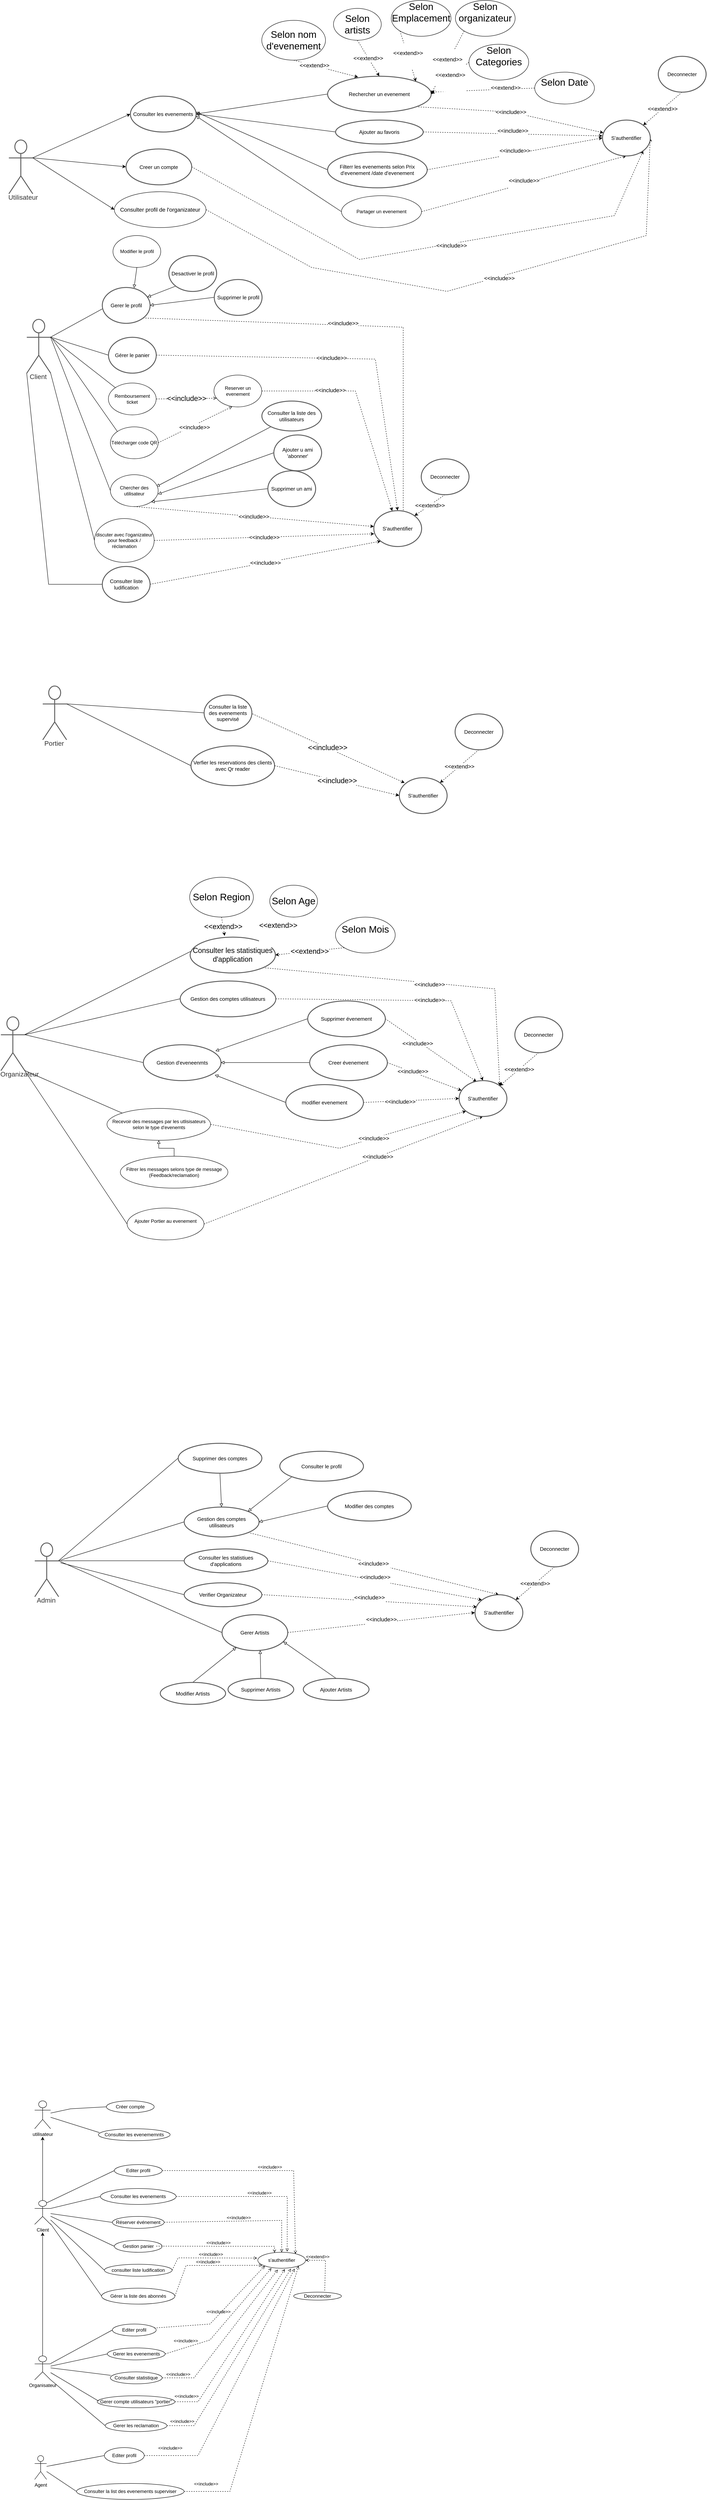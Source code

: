 <mxfile version="20.8.16" type="github">
  <diagram name="Page-1" id="S8-5whWWjBByGaZXZ5yN">
    <mxGraphModel dx="1050" dy="1699" grid="1" gridSize="10" guides="1" tooltips="1" connect="1" arrows="1" fold="1" page="1" pageScale="1" pageWidth="827" pageHeight="1169" math="0" shadow="0">
      <root>
        <mxCell id="0" />
        <mxCell id="1" parent="0" />
        <mxCell id="oR9qkToTt6fAtuaVTWsN-264" style="edgeStyle=none;rounded=0;orthogonalLoop=1;jettySize=auto;html=1;exitX=1;exitY=0.333;exitDx=0;exitDy=0;exitPerimeter=0;entryX=0;entryY=0.5;entryDx=0;entryDy=0;fontSize=14;endArrow=none;endFill=0;" parent="1" source="Xd1Pg4iGhiYPtQFeeaUK-61" target="oR9qkToTt6fAtuaVTWsN-95" edge="1">
          <mxGeometry relative="1" as="geometry" />
        </mxCell>
        <mxCell id="oR9qkToTt6fAtuaVTWsN-265" style="edgeStyle=none;rounded=0;orthogonalLoop=1;jettySize=auto;html=1;exitX=1;exitY=0.333;exitDx=0;exitDy=0;exitPerimeter=0;entryX=0;entryY=0.5;entryDx=0;entryDy=0;fontSize=14;endArrow=none;endFill=0;" parent="1" source="Xd1Pg4iGhiYPtQFeeaUK-61" target="vN8HBcDRqM89FRdapi-8-54" edge="1">
          <mxGeometry relative="1" as="geometry" />
        </mxCell>
        <mxCell id="Xd1Pg4iGhiYPtQFeeaUK-61" value="Admin" style="html=1;overflow=block;blockSpacing=1;shape=umlActor;labelPosition=center;verticalLabelPosition=bottom;verticalAlign=top;whiteSpace=nowrap;fontSize=16.7;fontColor=#333333;align=center;spacing=0;strokeColor=#5e5e5e;strokeOpacity=100;rounded=1;absoluteArcSize=1;arcSize=9;strokeWidth=2.3;lucidId=TCmtfz8hAuSR;" parent="1" vertex="1">
          <mxGeometry x="185" y="3490" width="60" height="135" as="geometry" />
        </mxCell>
        <mxCell id="oR9qkToTt6fAtuaVTWsN-203" style="edgeStyle=none;rounded=0;orthogonalLoop=1;jettySize=auto;html=1;exitX=1;exitY=0.333;exitDx=0;exitDy=0;exitPerimeter=0;entryX=0.032;entryY=0.371;entryDx=0;entryDy=0;entryPerimeter=0;fontSize=18;endArrow=none;endFill=0;" parent="1" source="Xd1Pg4iGhiYPtQFeeaUK-102" target="vN8HBcDRqM89FRdapi-8-1" edge="1">
          <mxGeometry relative="1" as="geometry" />
        </mxCell>
        <mxCell id="oR9qkToTt6fAtuaVTWsN-204" style="edgeStyle=none;rounded=0;orthogonalLoop=1;jettySize=auto;html=1;exitX=1;exitY=0.333;exitDx=0;exitDy=0;exitPerimeter=0;entryX=0;entryY=0.5;entryDx=0;entryDy=0;fontSize=18;endArrow=none;endFill=0;" parent="1" source="Xd1Pg4iGhiYPtQFeeaUK-102" target="vN8HBcDRqM89FRdapi-8-11" edge="1">
          <mxGeometry relative="1" as="geometry" />
        </mxCell>
        <mxCell id="oR9qkToTt6fAtuaVTWsN-212" style="edgeStyle=none;rounded=0;orthogonalLoop=1;jettySize=auto;html=1;exitX=1;exitY=1;exitDx=0;exitDy=0;exitPerimeter=0;entryX=0;entryY=0.5;entryDx=0;entryDy=0;fontSize=18;endArrow=none;endFill=0;" parent="1" source="Xd1Pg4iGhiYPtQFeeaUK-102" target="oR9qkToTt6fAtuaVTWsN-118" edge="1">
          <mxGeometry relative="1" as="geometry" />
        </mxCell>
        <mxCell id="Xd1Pg4iGhiYPtQFeeaUK-102" value="&lt;div&gt;Organizateur&lt;/div&gt;&lt;div&gt;&lt;br&gt;&lt;/div&gt;" style="html=1;overflow=block;blockSpacing=1;shape=umlActor;labelPosition=center;verticalLabelPosition=bottom;verticalAlign=top;whiteSpace=nowrap;fontSize=16.7;fontColor=#333333;align=center;spacing=0;strokeColor=#5e5e5e;strokeOpacity=100;rounded=1;absoluteArcSize=1;arcSize=9;strokeWidth=2.3;lucidId=wAitfE4UTxwo;" parent="1" vertex="1">
          <mxGeometry x="100" y="2170" width="60" height="135" as="geometry" />
        </mxCell>
        <mxCell id="oR9qkToTt6fAtuaVTWsN-256" style="edgeStyle=none;rounded=0;orthogonalLoop=1;jettySize=auto;html=1;exitX=1;exitY=1;exitDx=0;exitDy=0;entryX=1;entryY=0;entryDx=0;entryDy=0;dashed=1;fontSize=14;endArrow=classic;endFill=1;" parent="1" source="vN8HBcDRqM89FRdapi-8-1" target="oR9qkToTt6fAtuaVTWsN-167" edge="1">
          <mxGeometry relative="1" as="geometry">
            <Array as="points">
              <mxPoint x="1340" y="2100" />
            </Array>
          </mxGeometry>
        </mxCell>
        <mxCell id="oR9qkToTt6fAtuaVTWsN-257" value="&amp;lt;&amp;lt;include&amp;gt;&amp;gt;" style="edgeLabel;html=1;align=center;verticalAlign=middle;resizable=0;points=[];fontSize=14;" parent="oR9qkToTt6fAtuaVTWsN-256" vertex="1" connectable="0">
          <mxGeometry x="0.014" y="-4" relative="1" as="geometry">
            <mxPoint as="offset" />
          </mxGeometry>
        </mxCell>
        <mxCell id="vN8HBcDRqM89FRdapi-8-1" value="&lt;font style=&quot;font-size: 18px;&quot;&gt;Consulter les statistiques d&#39;application &lt;/font&gt;" style="html=1;overflow=block;blockSpacing=1;whiteSpace=wrap;ellipse;fontSize=13;spacing=3.8;strokeColor=#5e5e5e;strokeOpacity=100;rounded=1;absoluteArcSize=1;arcSize=9;strokeWidth=2.3;lucidId=.BitsejxpJ_f;" parent="1" vertex="1">
          <mxGeometry x="575" y="1970" width="214" height="90" as="geometry" />
        </mxCell>
        <mxCell id="oR9qkToTt6fAtuaVTWsN-255" style="edgeStyle=none;rounded=0;orthogonalLoop=1;jettySize=auto;html=1;exitX=1;exitY=0.5;exitDx=0;exitDy=0;entryX=0.5;entryY=0;entryDx=0;entryDy=0;dashed=1;fontSize=14;endArrow=classic;endFill=1;" parent="1" source="vN8HBcDRqM89FRdapi-8-11" target="oR9qkToTt6fAtuaVTWsN-167" edge="1">
          <mxGeometry relative="1" as="geometry">
            <Array as="points">
              <mxPoint x="1230" y="2130" />
            </Array>
          </mxGeometry>
        </mxCell>
        <mxCell id="oR9qkToTt6fAtuaVTWsN-258" value="&amp;lt;&amp;lt;include&amp;gt;&amp;gt;" style="edgeLabel;html=1;align=center;verticalAlign=middle;resizable=0;points=[];fontSize=14;" parent="oR9qkToTt6fAtuaVTWsN-255" vertex="1" connectable="0">
          <mxGeometry x="0.178" y="2" relative="1" as="geometry">
            <mxPoint as="offset" />
          </mxGeometry>
        </mxCell>
        <mxCell id="vN8HBcDRqM89FRdapi-8-11" value="Gestion des comptes utilisateurs" style="html=1;overflow=block;blockSpacing=1;whiteSpace=wrap;ellipse;fontSize=13;spacing=3.8;strokeColor=#5e5e5e;strokeOpacity=100;rounded=1;absoluteArcSize=1;arcSize=9;strokeWidth=2.3;lucidId=.BitsejxpJ_f;" parent="1" vertex="1">
          <mxGeometry x="550" y="2080" width="240" height="90" as="geometry" />
        </mxCell>
        <mxCell id="oR9qkToTt6fAtuaVTWsN-206" style="edgeStyle=none;rounded=0;orthogonalLoop=1;jettySize=auto;html=1;exitX=0;exitY=0.5;exitDx=0;exitDy=0;entryX=1;entryY=0.333;entryDx=0;entryDy=0;entryPerimeter=0;fontSize=18;endArrow=none;endFill=0;" parent="1" source="vN8HBcDRqM89FRdapi-8-12" target="Xd1Pg4iGhiYPtQFeeaUK-102" edge="1">
          <mxGeometry relative="1" as="geometry" />
        </mxCell>
        <mxCell id="vN8HBcDRqM89FRdapi-8-12" value="Gestion d&#39;eveneenmts" style="html=1;overflow=block;blockSpacing=1;whiteSpace=wrap;ellipse;fontSize=13;spacing=3.8;strokeColor=#5e5e5e;strokeOpacity=100;rounded=1;absoluteArcSize=1;arcSize=9;strokeWidth=2.3;lucidId=.BitsejxpJ_f;" parent="1" vertex="1">
          <mxGeometry x="457.5" y="2240" width="195" height="90" as="geometry" />
        </mxCell>
        <mxCell id="oR9qkToTt6fAtuaVTWsN-193" style="edgeStyle=none;rounded=0;orthogonalLoop=1;jettySize=auto;html=1;exitX=0;exitY=0.5;exitDx=0;exitDy=0;entryX=1;entryY=0.5;entryDx=0;entryDy=0;fontSize=14;endArrow=block;endFill=0;" parent="1" source="vN8HBcDRqM89FRdapi-8-13" target="vN8HBcDRqM89FRdapi-8-12" edge="1">
          <mxGeometry relative="1" as="geometry" />
        </mxCell>
        <mxCell id="oR9qkToTt6fAtuaVTWsN-253" style="edgeStyle=none;rounded=0;orthogonalLoop=1;jettySize=auto;html=1;exitX=1;exitY=0.5;exitDx=0;exitDy=0;dashed=1;fontSize=14;endArrow=classic;endFill=1;" parent="1" source="vN8HBcDRqM89FRdapi-8-13" target="oR9qkToTt6fAtuaVTWsN-167" edge="1">
          <mxGeometry relative="1" as="geometry" />
        </mxCell>
        <mxCell id="oR9qkToTt6fAtuaVTWsN-260" value="&amp;lt;&amp;lt;include&amp;gt;&amp;gt;" style="edgeLabel;html=1;align=center;verticalAlign=middle;resizable=0;points=[];fontSize=14;" parent="oR9qkToTt6fAtuaVTWsN-253" vertex="1" connectable="0">
          <mxGeometry x="-0.32" y="2" relative="1" as="geometry">
            <mxPoint as="offset" />
          </mxGeometry>
        </mxCell>
        <mxCell id="vN8HBcDRqM89FRdapi-8-13" value="Creer évenement" style="html=1;overflow=block;blockSpacing=1;whiteSpace=wrap;ellipse;fontSize=13;spacing=3.8;strokeColor=#5e5e5e;strokeOpacity=100;rounded=1;absoluteArcSize=1;arcSize=9;strokeWidth=2.3;lucidId=.BitsejxpJ_f;" parent="1" vertex="1">
          <mxGeometry x="875" y="2240" width="195" height="90" as="geometry" />
        </mxCell>
        <mxCell id="oR9qkToTt6fAtuaVTWsN-211" style="edgeStyle=none;rounded=0;orthogonalLoop=1;jettySize=auto;html=1;exitX=0;exitY=0.5;exitDx=0;exitDy=0;entryX=0.922;entryY=0.844;entryDx=0;entryDy=0;entryPerimeter=0;fontSize=18;endArrow=block;endFill=0;" parent="1" source="vN8HBcDRqM89FRdapi-8-15" target="vN8HBcDRqM89FRdapi-8-12" edge="1">
          <mxGeometry relative="1" as="geometry" />
        </mxCell>
        <mxCell id="oR9qkToTt6fAtuaVTWsN-252" style="edgeStyle=none;rounded=0;orthogonalLoop=1;jettySize=auto;html=1;exitX=1;exitY=0.5;exitDx=0;exitDy=0;entryX=0;entryY=0.5;entryDx=0;entryDy=0;dashed=1;fontSize=14;endArrow=classic;endFill=1;" parent="1" source="vN8HBcDRqM89FRdapi-8-15" target="oR9qkToTt6fAtuaVTWsN-167" edge="1">
          <mxGeometry relative="1" as="geometry" />
        </mxCell>
        <mxCell id="oR9qkToTt6fAtuaVTWsN-261" value="&amp;lt;&amp;lt;include&amp;gt;&amp;gt;" style="edgeLabel;html=1;align=center;verticalAlign=middle;resizable=0;points=[];fontSize=14;" parent="oR9qkToTt6fAtuaVTWsN-252" vertex="1" connectable="0">
          <mxGeometry x="-0.234" y="-2" relative="1" as="geometry">
            <mxPoint as="offset" />
          </mxGeometry>
        </mxCell>
        <mxCell id="vN8HBcDRqM89FRdapi-8-15" value="modifier evenement" style="html=1;overflow=block;blockSpacing=1;whiteSpace=wrap;ellipse;fontSize=13;spacing=3.8;strokeColor=#5e5e5e;strokeOpacity=100;rounded=1;absoluteArcSize=1;arcSize=9;strokeWidth=2.3;lucidId=.BitsejxpJ_f;" parent="1" vertex="1">
          <mxGeometry x="815" y="2340" width="195" height="90" as="geometry" />
        </mxCell>
        <mxCell id="oR9qkToTt6fAtuaVTWsN-122" style="rounded=0;orthogonalLoop=1;jettySize=auto;html=1;exitX=1;exitY=0.333;exitDx=0;exitDy=0;exitPerimeter=0;entryX=0;entryY=0.5;entryDx=0;entryDy=0;" parent="1" source="vN8HBcDRqM89FRdapi-8-19" target="vN8HBcDRqM89FRdapi-8-20" edge="1">
          <mxGeometry relative="1" as="geometry" />
        </mxCell>
        <mxCell id="oR9qkToTt6fAtuaVTWsN-123" style="edgeStyle=none;rounded=0;orthogonalLoop=1;jettySize=auto;html=1;exitX=1;exitY=0.333;exitDx=0;exitDy=0;exitPerimeter=0;entryX=0;entryY=0.5;entryDx=0;entryDy=0;" parent="1" source="vN8HBcDRqM89FRdapi-8-19" target="vN8HBcDRqM89FRdapi-8-23" edge="1">
          <mxGeometry relative="1" as="geometry" />
        </mxCell>
        <mxCell id="oR9qkToTt6fAtuaVTWsN-124" style="edgeStyle=none;rounded=0;orthogonalLoop=1;jettySize=auto;html=1;exitX=1;exitY=0.333;exitDx=0;exitDy=0;exitPerimeter=0;entryX=0;entryY=0.5;entryDx=0;entryDy=0;" parent="1" source="vN8HBcDRqM89FRdapi-8-19" target="oR9qkToTt6fAtuaVTWsN-59" edge="1">
          <mxGeometry relative="1" as="geometry" />
        </mxCell>
        <mxCell id="vN8HBcDRqM89FRdapi-8-19" value="Utilisateur" style="html=1;overflow=block;blockSpacing=1;shape=umlActor;labelPosition=center;verticalLabelPosition=bottom;verticalAlign=top;whiteSpace=nowrap;fontSize=16.7;fontColor=#333333;align=center;spacing=0;strokeColor=#5e5e5e;strokeOpacity=100;rounded=1;absoluteArcSize=1;arcSize=9;strokeWidth=2.3;lucidId=8mitzC-ZQj-q;" parent="1" vertex="1">
          <mxGeometry x="120" y="-30" width="60" height="135" as="geometry" />
        </mxCell>
        <mxCell id="vN8HBcDRqM89FRdapi-8-20" value="Consulter les evenements" style="html=1;overflow=block;blockSpacing=1;whiteSpace=wrap;ellipse;fontSize=13;spacing=3.8;strokeColor=#5e5e5e;strokeOpacity=100;rounded=1;absoluteArcSize=1;arcSize=9;strokeWidth=2.3;lucidId=soitjvf58P_N;" parent="1" vertex="1">
          <mxGeometry x="425" y="-140" width="165" height="90" as="geometry" />
        </mxCell>
        <mxCell id="oR9qkToTt6fAtuaVTWsN-225" style="edgeStyle=none;rounded=0;orthogonalLoop=1;jettySize=auto;html=1;exitX=1;exitY=0.333;exitDx=0;exitDy=0;exitPerimeter=0;entryX=0.019;entryY=0.588;entryDx=0;entryDy=0;entryPerimeter=0;fontSize=18;endArrow=none;endFill=0;" parent="1" source="vN8HBcDRqM89FRdapi-8-21" target="vN8HBcDRqM89FRdapi-8-26" edge="1">
          <mxGeometry relative="1" as="geometry" />
        </mxCell>
        <mxCell id="oR9qkToTt6fAtuaVTWsN-227" style="edgeStyle=none;rounded=0;orthogonalLoop=1;jettySize=auto;html=1;exitX=1;exitY=0.333;exitDx=0;exitDy=0;exitPerimeter=0;entryX=0;entryY=0;entryDx=0;entryDy=0;fontSize=18;endArrow=none;endFill=0;" parent="1" source="vN8HBcDRqM89FRdapi-8-21" target="oR9qkToTt6fAtuaVTWsN-66" edge="1">
          <mxGeometry relative="1" as="geometry" />
        </mxCell>
        <mxCell id="oR9qkToTt6fAtuaVTWsN-235" style="edgeStyle=none;rounded=0;orthogonalLoop=1;jettySize=auto;html=1;exitX=1;exitY=1;exitDx=0;exitDy=0;exitPerimeter=0;entryX=0;entryY=0.5;entryDx=0;entryDy=0;fontSize=14;endArrow=none;endFill=0;" parent="1" source="vN8HBcDRqM89FRdapi-8-21" target="oR9qkToTt6fAtuaVTWsN-111" edge="1">
          <mxGeometry relative="1" as="geometry" />
        </mxCell>
        <mxCell id="vN8HBcDRqM89FRdapi-8-21" value="Client" style="html=1;overflow=block;blockSpacing=1;shape=umlActor;labelPosition=center;verticalLabelPosition=bottom;verticalAlign=top;whiteSpace=nowrap;fontSize=16.7;fontColor=#333333;align=center;spacing=0;strokeColor=#5e5e5e;strokeOpacity=100;rounded=1;absoluteArcSize=1;arcSize=9;strokeWidth=2.3;lucidId=Zoit8c.qYpQ7;" parent="1" vertex="1">
          <mxGeometry x="165" y="420" width="60" height="135" as="geometry" />
        </mxCell>
        <mxCell id="vN8HBcDRqM89FRdapi-8-22" value="" style="html=1;jettySize=18;whiteSpace=wrap;fontSize=13;strokeColor=#5E5E5E;strokeWidth=1.5;rounded=1;arcSize=12;edgeStyle=orthogonalEdgeStyle;startArrow=none;endArrow=block;endFill=1;lucidId=mpitS5lhm7C1;" parent="1" edge="1">
          <mxGeometry width="100" height="100" relative="1" as="geometry">
            <Array as="points" />
            <mxPoint x="676" y="29" as="sourcePoint" />
            <mxPoint x="676" y="29" as="targetPoint" />
          </mxGeometry>
        </mxCell>
        <mxCell id="oR9qkToTt6fAtuaVTWsN-246" style="edgeStyle=none;rounded=0;orthogonalLoop=1;jettySize=auto;html=1;exitX=1;exitY=0.5;exitDx=0;exitDy=0;entryX=1;entryY=1;entryDx=0;entryDy=0;dashed=1;fontSize=14;endArrow=classic;endFill=1;" parent="1" source="vN8HBcDRqM89FRdapi-8-23" target="oR9qkToTt6fAtuaVTWsN-154" edge="1">
          <mxGeometry relative="1" as="geometry">
            <Array as="points">
              <mxPoint x="1000" y="270" />
              <mxPoint x="1640" y="160" />
            </Array>
          </mxGeometry>
        </mxCell>
        <mxCell id="oR9qkToTt6fAtuaVTWsN-248" value="&amp;lt;&amp;lt;include&amp;gt;&amp;gt;" style="edgeLabel;html=1;align=center;verticalAlign=middle;resizable=0;points=[];fontSize=14;" parent="oR9qkToTt6fAtuaVTWsN-246" vertex="1" connectable="0">
          <mxGeometry x="0.093" y="-5" relative="1" as="geometry">
            <mxPoint x="-1" as="offset" />
          </mxGeometry>
        </mxCell>
        <mxCell id="vN8HBcDRqM89FRdapi-8-23" value="Creer un compte" style="html=1;overflow=block;blockSpacing=1;whiteSpace=wrap;ellipse;fontSize=13;spacing=3.8;strokeColor=#5e5e5e;strokeOpacity=100;rounded=1;absoluteArcSize=1;arcSize=9;strokeWidth=2.3;lucidId=KpitLF8Kvkj4;" parent="1" vertex="1">
          <mxGeometry x="414" y="-7.5" width="165" height="90" as="geometry" />
        </mxCell>
        <mxCell id="oR9qkToTt6fAtuaVTWsN-240" style="edgeStyle=none;rounded=0;orthogonalLoop=1;jettySize=auto;html=1;exitX=1;exitY=1;exitDx=0;exitDy=0;entryX=0.617;entryY=0.111;entryDx=0;entryDy=0;entryPerimeter=0;dashed=1;fontSize=14;endArrow=classic;endFill=1;" parent="1" source="vN8HBcDRqM89FRdapi-8-26" target="oR9qkToTt6fAtuaVTWsN-161" edge="1">
          <mxGeometry relative="1" as="geometry">
            <Array as="points">
              <mxPoint x="1110" y="440" />
            </Array>
          </mxGeometry>
        </mxCell>
        <mxCell id="oR9qkToTt6fAtuaVTWsN-245" value="&amp;lt;&amp;lt;include&amp;gt;&amp;gt;" style="edgeLabel;html=1;align=center;verticalAlign=middle;resizable=0;points=[];fontSize=14;" parent="oR9qkToTt6fAtuaVTWsN-240" vertex="1" connectable="0">
          <mxGeometry x="-0.107" y="5" relative="1" as="geometry">
            <mxPoint as="offset" />
          </mxGeometry>
        </mxCell>
        <mxCell id="vN8HBcDRqM89FRdapi-8-26" value="Gerer le profil" style="html=1;overflow=block;blockSpacing=1;whiteSpace=wrap;ellipse;fontSize=13;spacing=3.8;strokeColor=#5e5e5e;strokeOpacity=100;rounded=1;absoluteArcSize=1;arcSize=9;strokeWidth=2.3;lucidId=3sitsereLQRn;" parent="1" vertex="1">
          <mxGeometry x="354.5" y="340" width="120" height="90" as="geometry" />
        </mxCell>
        <mxCell id="oR9qkToTt6fAtuaVTWsN-226" style="edgeStyle=none;rounded=0;orthogonalLoop=1;jettySize=auto;html=1;exitX=0;exitY=0.5;exitDx=0;exitDy=0;entryX=1;entryY=0.333;entryDx=0;entryDy=0;entryPerimeter=0;fontSize=18;endArrow=none;endFill=0;" parent="1" source="vN8HBcDRqM89FRdapi-8-27" target="vN8HBcDRqM89FRdapi-8-21" edge="1">
          <mxGeometry relative="1" as="geometry" />
        </mxCell>
        <mxCell id="oR9qkToTt6fAtuaVTWsN-241" style="edgeStyle=none;rounded=0;orthogonalLoop=1;jettySize=auto;html=1;exitX=1;exitY=0.5;exitDx=0;exitDy=0;entryX=0.5;entryY=0;entryDx=0;entryDy=0;dashed=1;fontSize=14;endArrow=classic;endFill=1;" parent="1" source="vN8HBcDRqM89FRdapi-8-27" target="oR9qkToTt6fAtuaVTWsN-161" edge="1">
          <mxGeometry relative="1" as="geometry">
            <Array as="points">
              <mxPoint x="1040" y="520" />
            </Array>
          </mxGeometry>
        </mxCell>
        <mxCell id="oR9qkToTt6fAtuaVTWsN-244" value="&amp;lt;&amp;lt;include&amp;gt;&amp;gt;" style="edgeLabel;html=1;align=center;verticalAlign=middle;resizable=0;points=[];fontSize=14;" parent="oR9qkToTt6fAtuaVTWsN-241" vertex="1" connectable="0">
          <mxGeometry x="-0.058" y="1" relative="1" as="geometry">
            <mxPoint as="offset" />
          </mxGeometry>
        </mxCell>
        <mxCell id="vN8HBcDRqM89FRdapi-8-27" value="Gérer le panier" style="html=1;overflow=block;blockSpacing=1;whiteSpace=wrap;ellipse;fontSize=13;spacing=3.8;strokeColor=#5e5e5e;strokeOpacity=100;rounded=1;absoluteArcSize=1;arcSize=9;strokeWidth=2.3;lucidId=atit3Y5sFF7p;" parent="1" vertex="1">
          <mxGeometry x="370" y="465" width="120" height="90" as="geometry" />
        </mxCell>
        <mxCell id="oR9qkToTt6fAtuaVTWsN-223" style="edgeStyle=none;rounded=0;orthogonalLoop=1;jettySize=auto;html=1;exitX=0;exitY=1;exitDx=0;exitDy=0;fontSize=18;endArrow=block;endFill=0;" parent="1" source="vN8HBcDRqM89FRdapi-8-28" target="vN8HBcDRqM89FRdapi-8-26" edge="1">
          <mxGeometry relative="1" as="geometry" />
        </mxCell>
        <mxCell id="vN8HBcDRqM89FRdapi-8-28" value="Desactiver le profil" style="html=1;overflow=block;blockSpacing=1;whiteSpace=wrap;ellipse;fontSize=13;spacing=3.8;strokeColor=#5e5e5e;strokeOpacity=100;rounded=1;absoluteArcSize=1;arcSize=9;strokeWidth=2.3;lucidId=jtitNFk_JNwB;" parent="1" vertex="1">
          <mxGeometry x="521.5" y="260" width="120" height="90" as="geometry" />
        </mxCell>
        <mxCell id="oR9qkToTt6fAtuaVTWsN-236" style="edgeStyle=none;rounded=0;orthogonalLoop=1;jettySize=auto;html=1;exitX=0;exitY=0.5;exitDx=0;exitDy=0;entryX=0;entryY=1;entryDx=0;entryDy=0;entryPerimeter=0;fontSize=14;endArrow=none;endFill=0;" parent="1" source="vN8HBcDRqM89FRdapi-8-29" target="vN8HBcDRqM89FRdapi-8-21" edge="1">
          <mxGeometry relative="1" as="geometry">
            <Array as="points">
              <mxPoint x="220" y="1085" />
            </Array>
          </mxGeometry>
        </mxCell>
        <mxCell id="oR9qkToTt6fAtuaVTWsN-237" value="&amp;lt;&amp;lt;include&amp;gt;&amp;gt;" style="edgeStyle=none;rounded=0;orthogonalLoop=1;jettySize=auto;html=1;exitX=1;exitY=0.5;exitDx=0;exitDy=0;entryX=0;entryY=1;entryDx=0;entryDy=0;fontSize=14;endArrow=classic;endFill=1;dashed=1;" parent="1" source="vN8HBcDRqM89FRdapi-8-29" target="oR9qkToTt6fAtuaVTWsN-161" edge="1">
          <mxGeometry relative="1" as="geometry" />
        </mxCell>
        <mxCell id="vN8HBcDRqM89FRdapi-8-29" value="Consulter liste ludification" style="html=1;overflow=block;blockSpacing=1;whiteSpace=wrap;ellipse;fontSize=13;spacing=3.8;strokeColor=#5e5e5e;strokeOpacity=100;rounded=1;absoluteArcSize=1;arcSize=9;strokeWidth=2.3;lucidId=AtitZLWRrcX2;" parent="1" vertex="1">
          <mxGeometry x="354.5" y="1040" width="120" height="90" as="geometry" />
        </mxCell>
        <mxCell id="oR9qkToTt6fAtuaVTWsN-215" style="edgeStyle=none;rounded=0;orthogonalLoop=1;jettySize=auto;html=1;exitX=0;exitY=0.5;exitDx=0;exitDy=0;entryX=0.995;entryY=0.61;entryDx=0;entryDy=0;fontSize=18;endArrow=block;endFill=0;entryPerimeter=0;" parent="1" source="vN8HBcDRqM89FRdapi-8-31" target="oR9qkToTt6fAtuaVTWsN-109" edge="1">
          <mxGeometry relative="1" as="geometry">
            <mxPoint x="662.565" y="956.715" as="targetPoint" />
          </mxGeometry>
        </mxCell>
        <mxCell id="vN8HBcDRqM89FRdapi-8-31" value="Ajouter u ami &#39;abonner&#39;" style="html=1;overflow=block;blockSpacing=1;whiteSpace=wrap;ellipse;fontSize=13;spacing=3.8;strokeColor=#5e5e5e;strokeOpacity=100;rounded=1;absoluteArcSize=1;arcSize=9;strokeWidth=2.3;lucidId=yuiteOMJiaQA;" parent="1" vertex="1">
          <mxGeometry x="785" y="710" width="120" height="90" as="geometry" />
        </mxCell>
        <mxCell id="oR9qkToTt6fAtuaVTWsN-213" style="edgeStyle=none;rounded=0;orthogonalLoop=1;jettySize=auto;html=1;exitX=0;exitY=0.5;exitDx=0;exitDy=0;entryX=1;entryY=1;entryDx=0;entryDy=0;fontSize=18;endArrow=block;endFill=0;" parent="1" source="vN8HBcDRqM89FRdapi-8-32" target="oR9qkToTt6fAtuaVTWsN-109" edge="1">
          <mxGeometry relative="1" as="geometry">
            <mxPoint x="648.08" y="965.23" as="targetPoint" />
          </mxGeometry>
        </mxCell>
        <mxCell id="vN8HBcDRqM89FRdapi-8-32" value="Supprimer un ami" style="html=1;overflow=block;blockSpacing=1;whiteSpace=wrap;ellipse;fontSize=13;spacing=3.8;strokeColor=#5e5e5e;strokeOpacity=100;rounded=1;absoluteArcSize=1;arcSize=9;strokeWidth=2.3;lucidId=Juitxt.MBrJM;" parent="1" vertex="1">
          <mxGeometry x="770" y="800" width="120" height="90" as="geometry" />
        </mxCell>
        <mxCell id="oR9qkToTt6fAtuaVTWsN-214" value="" style="edgeStyle=none;rounded=0;orthogonalLoop=1;jettySize=auto;html=1;fontSize=18;endArrow=block;endFill=0;entryX=0.958;entryY=0.375;entryDx=0;entryDy=0;entryPerimeter=0;" parent="1" source="vN8HBcDRqM89FRdapi-8-33" target="oR9qkToTt6fAtuaVTWsN-109" edge="1">
          <mxGeometry relative="1" as="geometry">
            <mxPoint x="678.849" y="916.229" as="targetPoint" />
          </mxGeometry>
        </mxCell>
        <mxCell id="vN8HBcDRqM89FRdapi-8-33" value="Consulter la liste des utilisateurs" style="html=1;overflow=block;blockSpacing=1;whiteSpace=wrap;ellipse;fontSize=13;spacing=3.8;strokeColor=#5e5e5e;strokeOpacity=100;rounded=1;absoluteArcSize=1;arcSize=9;strokeWidth=2.3;lucidId=SuitE4AoL12q;" parent="1" vertex="1">
          <mxGeometry x="755" y="625" width="150" height="75" as="geometry" />
        </mxCell>
        <mxCell id="oR9qkToTt6fAtuaVTWsN-217" style="edgeStyle=none;rounded=0;orthogonalLoop=1;jettySize=auto;html=1;exitX=1;exitY=0.333;exitDx=0;exitDy=0;exitPerimeter=0;entryX=0;entryY=0.5;entryDx=0;entryDy=0;fontSize=18;endArrow=none;endFill=0;" parent="1" source="vN8HBcDRqM89FRdapi-8-45" target="vN8HBcDRqM89FRdapi-8-49" edge="1">
          <mxGeometry relative="1" as="geometry" />
        </mxCell>
        <mxCell id="vN8HBcDRqM89FRdapi-8-45" value="Portier" style="html=1;overflow=block;blockSpacing=1;shape=umlActor;labelPosition=center;verticalLabelPosition=bottom;verticalAlign=top;whiteSpace=nowrap;fontSize=16.7;fontColor=#333333;align=center;spacing=0;strokeColor=#5e5e5e;strokeOpacity=100;rounded=1;absoluteArcSize=1;arcSize=9;strokeWidth=2.3;lucidId=wAitfE4UTxwo;" parent="1" vertex="1">
          <mxGeometry x="205" y="1340" width="60" height="135" as="geometry" />
        </mxCell>
        <mxCell id="vN8HBcDRqM89FRdapi-8-46" style="rounded=0;orthogonalLoop=1;jettySize=auto;html=1;exitX=0;exitY=0.5;exitDx=0;exitDy=0;entryX=1;entryY=0.333;entryDx=0;entryDy=0;entryPerimeter=0;endArrow=none;endFill=0;" parent="1" source="vN8HBcDRqM89FRdapi-8-47" target="vN8HBcDRqM89FRdapi-8-45" edge="1">
          <mxGeometry relative="1" as="geometry">
            <mxPoint x="270" y="1415" as="targetPoint" />
          </mxGeometry>
        </mxCell>
        <mxCell id="oR9qkToTt6fAtuaVTWsN-216" value="&amp;lt;&amp;lt;include&amp;gt;&amp;gt;" style="edgeStyle=none;rounded=0;orthogonalLoop=1;jettySize=auto;html=1;exitX=1;exitY=0.5;exitDx=0;exitDy=0;entryX=0;entryY=0;entryDx=0;entryDy=0;fontSize=18;endArrow=classic;endFill=1;dashed=1;" parent="1" edge="1">
          <mxGeometry relative="1" as="geometry">
            <mxPoint x="726" y="1407.5" as="sourcePoint" />
            <mxPoint x="1113.574" y="1583.18" as="targetPoint" />
          </mxGeometry>
        </mxCell>
        <mxCell id="vN8HBcDRqM89FRdapi-8-47" value="Consulter la liste des evenements supervisé" style="html=1;overflow=block;blockSpacing=1;whiteSpace=wrap;ellipse;fontSize=13;spacing=3.8;strokeColor=#5e5e5e;strokeOpacity=100;rounded=1;absoluteArcSize=1;arcSize=9;strokeWidth=2.3;lucidId=eDitzyq0~7Tt;" parent="1" vertex="1">
          <mxGeometry x="610" y="1362.5" width="120" height="90" as="geometry" />
        </mxCell>
        <mxCell id="vN8HBcDRqM89FRdapi-8-49" value="Verfier les reservations des clients avec Qr reader" style="html=1;overflow=block;blockSpacing=1;whiteSpace=wrap;ellipse;fontSize=13;spacing=3.8;strokeColor=#5e5e5e;strokeOpacity=100;rounded=1;absoluteArcSize=1;arcSize=9;strokeWidth=2.3;lucidId=tDitnoB0Gj56;" parent="1" vertex="1">
          <mxGeometry x="577" y="1490" width="210" height="100" as="geometry" />
        </mxCell>
        <mxCell id="oR9qkToTt6fAtuaVTWsN-192" value="&amp;lt;&amp;lt;include&amp;gt;&amp;gt;" style="edgeStyle=none;rounded=0;orthogonalLoop=1;jettySize=auto;html=1;exitX=1;exitY=1;exitDx=0;exitDy=0;entryX=0.5;entryY=0;entryDx=0;entryDy=0;dashed=1;fontSize=14;endArrow=classic;endFill=1;" parent="1" source="vN8HBcDRqM89FRdapi-8-54" target="oR9qkToTt6fAtuaVTWsN-171" edge="1">
          <mxGeometry relative="1" as="geometry" />
        </mxCell>
        <mxCell id="vN8HBcDRqM89FRdapi-8-54" value="Gestion des comptes utilisateurs" style="html=1;overflow=block;blockSpacing=1;whiteSpace=wrap;ellipse;fontSize=13;spacing=3.8;strokeColor=#5e5e5e;strokeOpacity=100;rounded=1;absoluteArcSize=1;arcSize=9;strokeWidth=2.3;lucidId=2CmtHglSXUaJ;" parent="1" vertex="1">
          <mxGeometry x="560" y="3400" width="188" height="75" as="geometry" />
        </mxCell>
        <mxCell id="oR9qkToTt6fAtuaVTWsN-191" value="&#xa;&amp;lt;&amp;lt;include&amp;gt;&amp;gt;&#xa;&#xa;" style="edgeStyle=none;rounded=0;orthogonalLoop=1;jettySize=auto;html=1;exitX=1;exitY=0.5;exitDx=0;exitDy=0;entryX=0;entryY=0;entryDx=0;entryDy=0;dashed=1;fontSize=14;endArrow=classic;endFill=1;" parent="1" source="vN8HBcDRqM89FRdapi-8-55" target="oR9qkToTt6fAtuaVTWsN-171" edge="1">
          <mxGeometry relative="1" as="geometry" />
        </mxCell>
        <mxCell id="oR9qkToTt6fAtuaVTWsN-266" style="edgeStyle=none;rounded=0;orthogonalLoop=1;jettySize=auto;html=1;exitX=0;exitY=0.5;exitDx=0;exitDy=0;fontSize=14;endArrow=none;endFill=0;" parent="1" source="vN8HBcDRqM89FRdapi-8-55" edge="1">
          <mxGeometry relative="1" as="geometry">
            <mxPoint x="250" y="3535" as="targetPoint" />
          </mxGeometry>
        </mxCell>
        <mxCell id="vN8HBcDRqM89FRdapi-8-55" value="Consulter les  statistiues d&#39;applications" style="html=1;overflow=block;blockSpacing=1;whiteSpace=wrap;ellipse;fontSize=13;spacing=3.8;strokeColor=#5e5e5e;strokeOpacity=100;rounded=1;absoluteArcSize=1;arcSize=9;strokeWidth=2.3;lucidId=4Cmtud14x5Y7;" parent="1" vertex="1">
          <mxGeometry x="560" y="3505" width="210" height="60" as="geometry" />
        </mxCell>
        <mxCell id="oR9qkToTt6fAtuaVTWsN-190" value="&#xa;&amp;lt;&amp;lt;include&amp;gt;&amp;gt;&#xa;&#xa;" style="edgeStyle=none;rounded=0;orthogonalLoop=1;jettySize=auto;html=1;exitX=1;exitY=0.5;exitDx=0;exitDy=0;entryX=0.039;entryY=0.34;entryDx=0;entryDy=0;entryPerimeter=0;dashed=1;fontSize=14;endArrow=classic;endFill=1;" parent="1" source="vN8HBcDRqM89FRdapi-8-56" target="oR9qkToTt6fAtuaVTWsN-171" edge="1">
          <mxGeometry relative="1" as="geometry" />
        </mxCell>
        <mxCell id="oR9qkToTt6fAtuaVTWsN-267" style="edgeStyle=none;rounded=0;orthogonalLoop=1;jettySize=auto;html=1;exitX=0;exitY=0.5;exitDx=0;exitDy=0;fontSize=14;endArrow=none;endFill=0;" parent="1" source="vN8HBcDRqM89FRdapi-8-56" edge="1">
          <mxGeometry relative="1" as="geometry">
            <mxPoint x="250" y="3540" as="targetPoint" />
          </mxGeometry>
        </mxCell>
        <mxCell id="vN8HBcDRqM89FRdapi-8-56" value="Verifier Organizateur" style="html=1;overflow=block;blockSpacing=1;whiteSpace=wrap;ellipse;fontSize=13;spacing=3.8;strokeColor=#5e5e5e;strokeOpacity=100;rounded=1;absoluteArcSize=1;arcSize=9;strokeWidth=2.3;lucidId=6CmtnAD3XU6T;" parent="1" vertex="1">
          <mxGeometry x="560" y="3590" width="195" height="60" as="geometry" />
        </mxCell>
        <mxCell id="oR9qkToTt6fAtuaVTWsN-189" value="&#xa;&amp;lt;&amp;lt;include&amp;gt;&amp;gt;&#xa;&#xa;" style="edgeStyle=none;rounded=0;orthogonalLoop=1;jettySize=auto;html=1;exitX=1;exitY=0.5;exitDx=0;exitDy=0;entryX=0;entryY=0.5;entryDx=0;entryDy=0;fontSize=14;endArrow=classic;endFill=1;dashed=1;" parent="1" source="vN8HBcDRqM89FRdapi-8-57" target="oR9qkToTt6fAtuaVTWsN-171" edge="1">
          <mxGeometry relative="1" as="geometry" />
        </mxCell>
        <mxCell id="oR9qkToTt6fAtuaVTWsN-268" style="edgeStyle=none;rounded=0;orthogonalLoop=1;jettySize=auto;html=1;exitX=0;exitY=0.5;exitDx=0;exitDy=0;entryX=1;entryY=0.333;entryDx=0;entryDy=0;entryPerimeter=0;fontSize=14;endArrow=none;endFill=0;" parent="1" source="vN8HBcDRqM89FRdapi-8-57" target="Xd1Pg4iGhiYPtQFeeaUK-61" edge="1">
          <mxGeometry relative="1" as="geometry" />
        </mxCell>
        <mxCell id="vN8HBcDRqM89FRdapi-8-57" value="Gerer  Artists" style="html=1;overflow=block;blockSpacing=1;whiteSpace=wrap;ellipse;fontSize=13;spacing=3.8;strokeColor=#5e5e5e;strokeOpacity=100;rounded=1;absoluteArcSize=1;arcSize=9;strokeWidth=2.3;lucidId=9Cmt3dIYTxuM;" parent="1" vertex="1">
          <mxGeometry x="655" y="3670" width="165" height="90" as="geometry" />
        </mxCell>
        <mxCell id="oR9qkToTt6fAtuaVTWsN-1" value="utilisateur" style="shape=umlActor;verticalLabelPosition=bottom;verticalAlign=top;html=1;outlineConnect=0;" parent="1" vertex="1">
          <mxGeometry x="185" y="4890" width="40" height="70" as="geometry" />
        </mxCell>
        <mxCell id="oR9qkToTt6fAtuaVTWsN-2" value="Créer compte" style="ellipse;whiteSpace=wrap;html=1;" parent="1" vertex="1">
          <mxGeometry x="365" y="4890" width="120" height="30" as="geometry" />
        </mxCell>
        <mxCell id="oR9qkToTt6fAtuaVTWsN-3" value="Consulter les evenememnts" style="ellipse;whiteSpace=wrap;html=1;" parent="1" vertex="1">
          <mxGeometry x="345" y="4960" width="180" height="30" as="geometry" />
        </mxCell>
        <mxCell id="oR9qkToTt6fAtuaVTWsN-4" value="" style="endArrow=none;html=1;rounded=0;entryX=0;entryY=0.5;entryDx=0;entryDy=0;" parent="1" source="oR9qkToTt6fAtuaVTWsN-1" target="oR9qkToTt6fAtuaVTWsN-2" edge="1">
          <mxGeometry width="50" height="50" relative="1" as="geometry">
            <mxPoint x="245" y="4950" as="sourcePoint" />
            <mxPoint x="295" y="4900" as="targetPoint" />
            <Array as="points">
              <mxPoint x="275" y="4910" />
            </Array>
          </mxGeometry>
        </mxCell>
        <mxCell id="oR9qkToTt6fAtuaVTWsN-5" value="" style="endArrow=none;html=1;rounded=0;entryX=0.013;entryY=0.322;entryDx=0;entryDy=0;entryPerimeter=0;" parent="1" source="oR9qkToTt6fAtuaVTWsN-1" target="oR9qkToTt6fAtuaVTWsN-3" edge="1">
          <mxGeometry width="50" height="50" relative="1" as="geometry">
            <mxPoint x="265" y="4970" as="sourcePoint" />
            <mxPoint x="315" y="4920" as="targetPoint" />
          </mxGeometry>
        </mxCell>
        <mxCell id="oR9qkToTt6fAtuaVTWsN-6" style="edgeStyle=orthogonalEdgeStyle;rounded=0;orthogonalLoop=1;jettySize=auto;html=1;" parent="1" source="oR9qkToTt6fAtuaVTWsN-7" edge="1">
          <mxGeometry relative="1" as="geometry">
            <mxPoint x="205" y="4980" as="targetPoint" />
          </mxGeometry>
        </mxCell>
        <mxCell id="oR9qkToTt6fAtuaVTWsN-7" value="Client" style="shape=umlActor;verticalLabelPosition=bottom;verticalAlign=top;html=1;outlineConnect=0;" parent="1" vertex="1">
          <mxGeometry x="185" y="5140" width="40" height="60" as="geometry" />
        </mxCell>
        <mxCell id="oR9qkToTt6fAtuaVTWsN-8" value="Editer profil" style="ellipse;whiteSpace=wrap;html=1;" parent="1" vertex="1">
          <mxGeometry x="385" y="5050" width="120" height="30" as="geometry" />
        </mxCell>
        <mxCell id="oR9qkToTt6fAtuaVTWsN-9" value="Gestion panier" style="ellipse;whiteSpace=wrap;html=1;" parent="1" vertex="1">
          <mxGeometry x="385" y="5240" width="120" height="30" as="geometry" />
        </mxCell>
        <mxCell id="oR9qkToTt6fAtuaVTWsN-10" value="Réserver événement" style="ellipse;whiteSpace=wrap;html=1;" parent="1" vertex="1">
          <mxGeometry x="380" y="5180" width="130" height="30" as="geometry" />
        </mxCell>
        <mxCell id="oR9qkToTt6fAtuaVTWsN-11" value="consulter liste ludification" style="ellipse;whiteSpace=wrap;html=1;" parent="1" vertex="1">
          <mxGeometry x="360" y="5300" width="170" height="30" as="geometry" />
        </mxCell>
        <mxCell id="oR9qkToTt6fAtuaVTWsN-12" value="Consulter les evenements" style="ellipse;whiteSpace=wrap;html=1;" parent="1" vertex="1">
          <mxGeometry x="350" y="5110" width="190" height="40" as="geometry" />
        </mxCell>
        <mxCell id="oR9qkToTt6fAtuaVTWsN-13" value="Gérer la liste des abonnés" style="ellipse;whiteSpace=wrap;html=1;" parent="1" vertex="1">
          <mxGeometry x="353" y="5360" width="184" height="40" as="geometry" />
        </mxCell>
        <mxCell id="oR9qkToTt6fAtuaVTWsN-14" style="edgeStyle=orthogonalEdgeStyle;rounded=0;orthogonalLoop=1;jettySize=auto;html=1;exitX=0.5;exitY=1;exitDx=0;exitDy=0;" parent="1" source="oR9qkToTt6fAtuaVTWsN-9" target="oR9qkToTt6fAtuaVTWsN-9" edge="1">
          <mxGeometry relative="1" as="geometry" />
        </mxCell>
        <mxCell id="oR9qkToTt6fAtuaVTWsN-15" value="" style="endArrow=none;html=1;rounded=0;entryX=0;entryY=0.5;entryDx=0;entryDy=0;exitX=0.75;exitY=0.1;exitDx=0;exitDy=0;exitPerimeter=0;" parent="1" source="oR9qkToTt6fAtuaVTWsN-7" target="oR9qkToTt6fAtuaVTWsN-8" edge="1">
          <mxGeometry width="50" height="50" relative="1" as="geometry">
            <mxPoint x="225" y="5140" as="sourcePoint" />
            <mxPoint x="275" y="5090" as="targetPoint" />
          </mxGeometry>
        </mxCell>
        <mxCell id="oR9qkToTt6fAtuaVTWsN-16" value="" style="endArrow=none;html=1;rounded=0;entryX=0;entryY=0.5;entryDx=0;entryDy=0;" parent="1" source="oR9qkToTt6fAtuaVTWsN-7" target="oR9qkToTt6fAtuaVTWsN-10" edge="1">
          <mxGeometry width="50" height="50" relative="1" as="geometry">
            <mxPoint x="275" y="5210" as="sourcePoint" />
            <mxPoint x="325" y="5160" as="targetPoint" />
          </mxGeometry>
        </mxCell>
        <mxCell id="oR9qkToTt6fAtuaVTWsN-17" value="" style="endArrow=none;html=1;rounded=0;entryX=0;entryY=0.5;entryDx=0;entryDy=0;exitX=1;exitY=0.333;exitDx=0;exitDy=0;exitPerimeter=0;" parent="1" source="oR9qkToTt6fAtuaVTWsN-7" target="oR9qkToTt6fAtuaVTWsN-12" edge="1">
          <mxGeometry width="50" height="50" relative="1" as="geometry">
            <mxPoint x="265" y="5195" as="sourcePoint" />
            <mxPoint x="315" y="5145" as="targetPoint" />
          </mxGeometry>
        </mxCell>
        <mxCell id="oR9qkToTt6fAtuaVTWsN-18" value="" style="endArrow=none;html=1;rounded=0;entryX=0;entryY=0.5;entryDx=0;entryDy=0;" parent="1" source="oR9qkToTt6fAtuaVTWsN-7" target="oR9qkToTt6fAtuaVTWsN-9" edge="1">
          <mxGeometry width="50" height="50" relative="1" as="geometry">
            <mxPoint x="275" y="5210" as="sourcePoint" />
            <mxPoint x="325" y="5160" as="targetPoint" />
          </mxGeometry>
        </mxCell>
        <mxCell id="oR9qkToTt6fAtuaVTWsN-19" value="" style="endArrow=none;html=1;rounded=0;entryX=0;entryY=0.5;entryDx=0;entryDy=0;" parent="1" source="oR9qkToTt6fAtuaVTWsN-7" target="oR9qkToTt6fAtuaVTWsN-11" edge="1">
          <mxGeometry width="50" height="50" relative="1" as="geometry">
            <mxPoint x="275" y="5210" as="sourcePoint" />
            <mxPoint x="325" y="5160" as="targetPoint" />
          </mxGeometry>
        </mxCell>
        <mxCell id="oR9qkToTt6fAtuaVTWsN-20" value="" style="endArrow=none;html=1;rounded=0;entryX=0;entryY=0.5;entryDx=0;entryDy=0;" parent="1" source="oR9qkToTt6fAtuaVTWsN-7" target="oR9qkToTt6fAtuaVTWsN-13" edge="1">
          <mxGeometry width="50" height="50" relative="1" as="geometry">
            <mxPoint x="275" y="5210" as="sourcePoint" />
            <mxPoint x="325" y="5160" as="targetPoint" />
          </mxGeometry>
        </mxCell>
        <mxCell id="oR9qkToTt6fAtuaVTWsN-21" style="edgeStyle=orthogonalEdgeStyle;rounded=0;orthogonalLoop=1;jettySize=auto;html=1;exitX=0.5;exitY=0;exitDx=0;exitDy=0;exitPerimeter=0;" parent="1" source="oR9qkToTt6fAtuaVTWsN-22" edge="1">
          <mxGeometry relative="1" as="geometry">
            <mxPoint x="205" y="5220" as="targetPoint" />
          </mxGeometry>
        </mxCell>
        <mxCell id="oR9qkToTt6fAtuaVTWsN-22" value="&lt;div&gt;Organisateur&lt;/div&gt;&lt;div&gt;&lt;br&gt;&lt;/div&gt;" style="shape=umlActor;verticalLabelPosition=bottom;verticalAlign=top;html=1;outlineConnect=0;" parent="1" vertex="1">
          <mxGeometry x="185" y="5530" width="40" height="60" as="geometry" />
        </mxCell>
        <mxCell id="oR9qkToTt6fAtuaVTWsN-23" value="Editer profil" style="ellipse;whiteSpace=wrap;html=1;" parent="1" vertex="1">
          <mxGeometry x="380" y="5450" width="110" height="30" as="geometry" />
        </mxCell>
        <mxCell id="oR9qkToTt6fAtuaVTWsN-24" value="Gerer les evenements" style="ellipse;whiteSpace=wrap;html=1;" parent="1" vertex="1">
          <mxGeometry x="367.5" y="5510" width="145" height="30" as="geometry" />
        </mxCell>
        <mxCell id="oR9qkToTt6fAtuaVTWsN-25" value="Consulter statistique" style="ellipse;whiteSpace=wrap;html=1;" parent="1" vertex="1">
          <mxGeometry x="375" y="5570" width="130" height="30" as="geometry" />
        </mxCell>
        <mxCell id="oR9qkToTt6fAtuaVTWsN-26" value="Gerer compte utilisateurs &quot;portier&quot;" style="ellipse;whiteSpace=wrap;html=1;" parent="1" vertex="1">
          <mxGeometry x="342" y="5630" width="195" height="30" as="geometry" />
        </mxCell>
        <mxCell id="oR9qkToTt6fAtuaVTWsN-27" value="Gerer les reclamation" style="ellipse;whiteSpace=wrap;html=1;" parent="1" vertex="1">
          <mxGeometry x="362" y="5690" width="155" height="30" as="geometry" />
        </mxCell>
        <mxCell id="oR9qkToTt6fAtuaVTWsN-28" value="" style="endArrow=none;html=1;rounded=0;entryX=0.006;entryY=0.291;entryDx=0;entryDy=0;entryPerimeter=0;" parent="1" target="oR9qkToTt6fAtuaVTWsN-25" edge="1">
          <mxGeometry width="50" height="50" relative="1" as="geometry">
            <mxPoint x="225" y="5560" as="sourcePoint" />
            <mxPoint x="367.5" y="5570" as="targetPoint" />
          </mxGeometry>
        </mxCell>
        <mxCell id="oR9qkToTt6fAtuaVTWsN-29" value="" style="endArrow=none;html=1;rounded=0;entryX=0;entryY=0.5;entryDx=0;entryDy=0;" parent="1" source="oR9qkToTt6fAtuaVTWsN-22" target="oR9qkToTt6fAtuaVTWsN-24" edge="1">
          <mxGeometry width="50" height="50" relative="1" as="geometry">
            <mxPoint x="303" y="5580" as="sourcePoint" />
            <mxPoint x="353" y="5530" as="targetPoint" />
          </mxGeometry>
        </mxCell>
        <mxCell id="oR9qkToTt6fAtuaVTWsN-30" value="" style="endArrow=none;html=1;rounded=0;entryX=0;entryY=0.5;entryDx=0;entryDy=0;" parent="1" source="oR9qkToTt6fAtuaVTWsN-22" target="oR9qkToTt6fAtuaVTWsN-23" edge="1">
          <mxGeometry width="50" height="50" relative="1" as="geometry">
            <mxPoint x="300" y="5520" as="sourcePoint" />
            <mxPoint x="350" y="5470" as="targetPoint" />
          </mxGeometry>
        </mxCell>
        <mxCell id="oR9qkToTt6fAtuaVTWsN-31" value="" style="endArrow=none;html=1;rounded=0;entryX=0.018;entryY=0.445;entryDx=0;entryDy=0;entryPerimeter=0;" parent="1" source="oR9qkToTt6fAtuaVTWsN-22" target="oR9qkToTt6fAtuaVTWsN-26" edge="1">
          <mxGeometry width="50" height="50" relative="1" as="geometry">
            <mxPoint x="225" y="5580" as="sourcePoint" />
            <mxPoint x="425" y="5520" as="targetPoint" />
          </mxGeometry>
        </mxCell>
        <mxCell id="oR9qkToTt6fAtuaVTWsN-32" value="" style="endArrow=none;html=1;rounded=0;exitX=1;exitY=1;exitDx=0;exitDy=0;exitPerimeter=0;entryX=0;entryY=0.5;entryDx=0;entryDy=0;" parent="1" source="oR9qkToTt6fAtuaVTWsN-22" target="oR9qkToTt6fAtuaVTWsN-27" edge="1">
          <mxGeometry width="50" height="50" relative="1" as="geometry">
            <mxPoint x="425" y="5690" as="sourcePoint" />
            <mxPoint x="475" y="5640" as="targetPoint" />
          </mxGeometry>
        </mxCell>
        <mxCell id="oR9qkToTt6fAtuaVTWsN-33" value="Agent" style="shape=umlActor;verticalLabelPosition=bottom;verticalAlign=top;html=1;outlineConnect=0;" parent="1" vertex="1">
          <mxGeometry x="185" y="5780" width="30" height="60" as="geometry" />
        </mxCell>
        <mxCell id="oR9qkToTt6fAtuaVTWsN-34" value="Editer profil" style="ellipse;whiteSpace=wrap;html=1;" parent="1" vertex="1">
          <mxGeometry x="360" y="5760" width="100" height="40" as="geometry" />
        </mxCell>
        <mxCell id="oR9qkToTt6fAtuaVTWsN-35" value="Consulter la list des evenements superviser" style="ellipse;whiteSpace=wrap;html=1;" parent="1" vertex="1">
          <mxGeometry x="290" y="5850" width="270" height="40" as="geometry" />
        </mxCell>
        <mxCell id="oR9qkToTt6fAtuaVTWsN-36" value="" style="endArrow=none;html=1;rounded=0;entryX=0;entryY=0.5;entryDx=0;entryDy=0;" parent="1" source="oR9qkToTt6fAtuaVTWsN-33" target="oR9qkToTt6fAtuaVTWsN-35" edge="1">
          <mxGeometry width="50" height="50" relative="1" as="geometry">
            <mxPoint x="385" y="5890" as="sourcePoint" />
            <mxPoint x="435" y="5840" as="targetPoint" />
          </mxGeometry>
        </mxCell>
        <mxCell id="oR9qkToTt6fAtuaVTWsN-37" value="" style="endArrow=none;html=1;rounded=0;entryX=0;entryY=0.5;entryDx=0;entryDy=0;" parent="1" source="oR9qkToTt6fAtuaVTWsN-33" target="oR9qkToTt6fAtuaVTWsN-34" edge="1">
          <mxGeometry width="50" height="50" relative="1" as="geometry">
            <mxPoint x="265" y="5820" as="sourcePoint" />
            <mxPoint x="315" y="5770" as="targetPoint" />
          </mxGeometry>
        </mxCell>
        <mxCell id="oR9qkToTt6fAtuaVTWsN-38" value="s&#39;authentifier" style="ellipse;whiteSpace=wrap;html=1;" parent="1" vertex="1">
          <mxGeometry x="745" y="5270" width="120" height="40" as="geometry" />
        </mxCell>
        <mxCell id="oR9qkToTt6fAtuaVTWsN-39" value="&amp;lt;&amp;lt;include&amp;gt;&amp;gt;" style="html=1;verticalAlign=bottom;labelBackgroundColor=none;endArrow=open;endFill=0;dashed=1;rounded=0;exitX=1;exitY=0.5;exitDx=0;exitDy=0;entryX=0.788;entryY=0.1;entryDx=0;entryDy=0;entryPerimeter=0;" parent="1" source="oR9qkToTt6fAtuaVTWsN-8" target="oR9qkToTt6fAtuaVTWsN-38" edge="1">
          <mxGeometry width="160" relative="1" as="geometry">
            <mxPoint x="555" y="5110" as="sourcePoint" />
            <mxPoint x="715" y="5110" as="targetPoint" />
            <Array as="points">
              <mxPoint x="835" y="5065" />
            </Array>
          </mxGeometry>
        </mxCell>
        <mxCell id="oR9qkToTt6fAtuaVTWsN-40" value="&amp;lt;&amp;lt;include&amp;gt;&amp;gt;" style="html=1;verticalAlign=bottom;labelBackgroundColor=none;endArrow=open;endFill=0;dashed=1;rounded=0;entryX=0.5;entryY=0;entryDx=0;entryDy=0;" parent="1" target="oR9qkToTt6fAtuaVTWsN-38" edge="1">
          <mxGeometry width="160" relative="1" as="geometry">
            <mxPoint x="510" y="5194.64" as="sourcePoint" />
            <mxPoint x="670" y="5194.64" as="targetPoint" />
            <Array as="points">
              <mxPoint x="805" y="5190" />
            </Array>
          </mxGeometry>
        </mxCell>
        <mxCell id="oR9qkToTt6fAtuaVTWsN-41" value="&amp;lt;&amp;lt;include&amp;gt;&amp;gt;" style="html=1;verticalAlign=bottom;labelBackgroundColor=none;endArrow=open;endFill=0;dashed=1;rounded=0;exitX=1;exitY=0.5;exitDx=0;exitDy=0;entryX=0.615;entryY=-0.043;entryDx=0;entryDy=0;entryPerimeter=0;" parent="1" source="oR9qkToTt6fAtuaVTWsN-12" target="oR9qkToTt6fAtuaVTWsN-38" edge="1">
          <mxGeometry width="160" relative="1" as="geometry">
            <mxPoint x="549" y="5150" as="sourcePoint" />
            <mxPoint x="709" y="5150" as="targetPoint" />
            <Array as="points">
              <mxPoint x="819" y="5130" />
            </Array>
          </mxGeometry>
        </mxCell>
        <mxCell id="oR9qkToTt6fAtuaVTWsN-42" value="&amp;lt;&amp;lt;include&amp;gt;&amp;gt;" style="html=1;verticalAlign=bottom;labelBackgroundColor=none;endArrow=open;endFill=0;dashed=1;rounded=0;entryX=0.35;entryY=0.028;entryDx=0;entryDy=0;entryPerimeter=0;" parent="1" target="oR9qkToTt6fAtuaVTWsN-38" edge="1">
          <mxGeometry width="160" relative="1" as="geometry">
            <mxPoint x="490" y="5254.64" as="sourcePoint" />
            <mxPoint x="775" y="5250" as="targetPoint" />
            <Array as="points">
              <mxPoint x="787" y="5255" />
            </Array>
          </mxGeometry>
        </mxCell>
        <mxCell id="oR9qkToTt6fAtuaVTWsN-43" value="&amp;lt;&amp;lt;include&amp;gt;&amp;gt;" style="html=1;verticalAlign=bottom;labelBackgroundColor=none;endArrow=open;endFill=0;dashed=1;rounded=0;exitX=1;exitY=0.5;exitDx=0;exitDy=0;entryX=-0.016;entryY=0.362;entryDx=0;entryDy=0;entryPerimeter=0;" parent="1" source="oR9qkToTt6fAtuaVTWsN-11" target="oR9qkToTt6fAtuaVTWsN-38" edge="1">
          <mxGeometry width="160" relative="1" as="geometry">
            <mxPoint x="495" y="5340" as="sourcePoint" />
            <mxPoint x="655" y="5340" as="targetPoint" />
            <Array as="points">
              <mxPoint x="545" y="5284" />
            </Array>
          </mxGeometry>
        </mxCell>
        <mxCell id="oR9qkToTt6fAtuaVTWsN-44" value="&amp;lt;&amp;lt;include&amp;gt;&amp;gt;" style="html=1;verticalAlign=bottom;labelBackgroundColor=none;endArrow=open;endFill=0;dashed=1;rounded=0;exitX=1;exitY=0.5;exitDx=0;exitDy=0;entryX=0.092;entryY=0.818;entryDx=0;entryDy=0;entryPerimeter=0;" parent="1" source="oR9qkToTt6fAtuaVTWsN-13" target="oR9qkToTt6fAtuaVTWsN-38" edge="1">
          <mxGeometry width="160" relative="1" as="geometry">
            <mxPoint x="495" y="5340" as="sourcePoint" />
            <mxPoint x="655" y="5340" as="targetPoint" />
            <Array as="points">
              <mxPoint x="565" y="5303" />
            </Array>
          </mxGeometry>
        </mxCell>
        <mxCell id="oR9qkToTt6fAtuaVTWsN-45" value="&amp;lt;&amp;lt;include&amp;gt;&amp;gt;" style="html=1;verticalAlign=bottom;labelBackgroundColor=none;endArrow=open;endFill=0;dashed=1;rounded=0;exitX=0.955;exitY=0.333;exitDx=0;exitDy=0;exitPerimeter=0;entryX=0;entryY=1;entryDx=0;entryDy=0;" parent="1" source="oR9qkToTt6fAtuaVTWsN-23" target="oR9qkToTt6fAtuaVTWsN-38" edge="1">
          <mxGeometry width="160" relative="1" as="geometry">
            <mxPoint x="490" y="5464.33" as="sourcePoint" />
            <mxPoint x="650" y="5464.33" as="targetPoint" />
            <Array as="points">
              <mxPoint x="625" y="5450" />
            </Array>
          </mxGeometry>
        </mxCell>
        <mxCell id="oR9qkToTt6fAtuaVTWsN-46" value="&amp;lt;&amp;lt;include&amp;gt;&amp;gt;" style="html=1;verticalAlign=bottom;labelBackgroundColor=none;endArrow=open;endFill=0;dashed=1;rounded=0;exitX=1;exitY=0.5;exitDx=0;exitDy=0;entryX=0.286;entryY=0.992;entryDx=0;entryDy=0;entryPerimeter=0;" parent="1" source="oR9qkToTt6fAtuaVTWsN-24" target="oR9qkToTt6fAtuaVTWsN-38" edge="1">
          <mxGeometry x="-0.684" y="8" width="160" relative="1" as="geometry">
            <mxPoint x="655" y="5480" as="sourcePoint" />
            <mxPoint x="815" y="5480" as="targetPoint" />
            <Array as="points">
              <mxPoint x="625" y="5490" />
            </Array>
            <mxPoint as="offset" />
          </mxGeometry>
        </mxCell>
        <mxCell id="oR9qkToTt6fAtuaVTWsN-47" value="&amp;lt;&amp;lt;include&amp;gt;&amp;gt;" style="html=1;verticalAlign=bottom;labelBackgroundColor=none;endArrow=open;endFill=0;dashed=1;rounded=0;exitX=1;exitY=0.5;exitDx=0;exitDy=0;entryX=0.419;entryY=1.087;entryDx=0;entryDy=0;entryPerimeter=0;" parent="1" source="oR9qkToTt6fAtuaVTWsN-25" target="oR9qkToTt6fAtuaVTWsN-38" edge="1">
          <mxGeometry x="-0.811" width="160" relative="1" as="geometry">
            <mxPoint x="655" y="5559.41" as="sourcePoint" />
            <mxPoint x="825" y="5320" as="targetPoint" />
            <Array as="points">
              <mxPoint x="585" y="5585" />
            </Array>
            <mxPoint as="offset" />
          </mxGeometry>
        </mxCell>
        <mxCell id="oR9qkToTt6fAtuaVTWsN-48" value="&amp;lt;&amp;lt;include&amp;gt;&amp;gt;" style="html=1;verticalAlign=bottom;labelBackgroundColor=none;endArrow=open;endFill=0;dashed=1;rounded=0;exitX=1;exitY=0.5;exitDx=0;exitDy=0;entryX=0.566;entryY=1.057;entryDx=0;entryDy=0;entryPerimeter=0;" parent="1" source="oR9qkToTt6fAtuaVTWsN-26" target="oR9qkToTt6fAtuaVTWsN-38" edge="1">
          <mxGeometry x="-0.876" y="5" width="160" relative="1" as="geometry">
            <mxPoint x="575" y="5644.41" as="sourcePoint" />
            <mxPoint x="815" y="5320" as="targetPoint" />
            <Array as="points">
              <mxPoint x="595" y="5645" />
            </Array>
            <mxPoint as="offset" />
          </mxGeometry>
        </mxCell>
        <mxCell id="oR9qkToTt6fAtuaVTWsN-49" value="&amp;lt;&amp;lt;include&amp;gt;&amp;gt;" style="html=1;verticalAlign=bottom;labelBackgroundColor=none;endArrow=open;endFill=0;dashed=1;rounded=0;exitX=1;exitY=0.5;exitDx=0;exitDy=0;entryX=1;entryY=1;entryDx=0;entryDy=0;" parent="1" source="oR9qkToTt6fAtuaVTWsN-35" target="oR9qkToTt6fAtuaVTWsN-38" edge="1">
          <mxGeometry x="-0.844" y="10" width="160" relative="1" as="geometry">
            <mxPoint x="595" y="5880" as="sourcePoint" />
            <mxPoint x="755" y="5880" as="targetPoint" />
            <Array as="points">
              <mxPoint x="675" y="5870" />
            </Array>
            <mxPoint as="offset" />
          </mxGeometry>
        </mxCell>
        <mxCell id="oR9qkToTt6fAtuaVTWsN-50" value="&amp;lt;&amp;lt;include&amp;gt;&amp;gt;" style="html=1;verticalAlign=bottom;labelBackgroundColor=none;endArrow=open;endFill=0;dashed=1;rounded=0;entryX=0.772;entryY=1.028;entryDx=0;entryDy=0;entryPerimeter=0;" parent="1" target="oR9qkToTt6fAtuaVTWsN-38" edge="1">
          <mxGeometry x="-0.804" y="10" width="160" relative="1" as="geometry">
            <mxPoint x="460" y="5780" as="sourcePoint" />
            <mxPoint x="620" y="5780" as="targetPoint" />
            <Array as="points">
              <mxPoint x="595" y="5780" />
            </Array>
            <mxPoint as="offset" />
          </mxGeometry>
        </mxCell>
        <mxCell id="oR9qkToTt6fAtuaVTWsN-51" value="&amp;lt;&amp;lt;include&amp;gt;&amp;gt;" style="html=1;verticalAlign=bottom;labelBackgroundColor=none;endArrow=open;endFill=0;dashed=1;rounded=0;exitX=1;exitY=0.5;exitDx=0;exitDy=0;entryX=0.694;entryY=1.028;entryDx=0;entryDy=0;entryPerimeter=0;" parent="1" source="oR9qkToTt6fAtuaVTWsN-27" target="oR9qkToTt6fAtuaVTWsN-38" edge="1">
          <mxGeometry x="-0.855" y="2" width="160" relative="1" as="geometry">
            <mxPoint x="540" y="5704.41" as="sourcePoint" />
            <mxPoint x="700" y="5704.41" as="targetPoint" />
            <Array as="points">
              <mxPoint x="585" y="5705" />
            </Array>
            <mxPoint x="-1" as="offset" />
          </mxGeometry>
        </mxCell>
        <mxCell id="oR9qkToTt6fAtuaVTWsN-52" value="Deconnecter" style="ellipse;whiteSpace=wrap;html=1;" parent="1" vertex="1">
          <mxGeometry x="835" y="5370" width="120" height="20" as="geometry" />
        </mxCell>
        <mxCell id="oR9qkToTt6fAtuaVTWsN-53" value="&amp;lt;&amp;lt;extend&amp;gt;&amp;gt;" style="html=1;verticalAlign=bottom;labelBackgroundColor=none;endArrow=open;endFill=0;dashed=1;rounded=0;entryX=1;entryY=0.5;entryDx=0;entryDy=0;exitX=0.65;exitY=-0.2;exitDx=0;exitDy=0;exitPerimeter=0;" parent="1" source="oR9qkToTt6fAtuaVTWsN-52" target="oR9qkToTt6fAtuaVTWsN-38" edge="1">
          <mxGeometry x="0.524" width="160" relative="1" as="geometry">
            <mxPoint x="845" y="5360" as="sourcePoint" />
            <mxPoint x="1005" y="5360" as="targetPoint" />
            <Array as="points">
              <mxPoint x="915" y="5290" />
            </Array>
            <mxPoint as="offset" />
          </mxGeometry>
        </mxCell>
        <mxCell id="oR9qkToTt6fAtuaVTWsN-150" style="edgeStyle=none;rounded=0;orthogonalLoop=1;jettySize=auto;html=1;exitX=0;exitY=0.5;exitDx=0;exitDy=0;entryX=1;entryY=0.5;entryDx=0;entryDy=0;fontSize=14;endArrow=block;endFill=0;" parent="1" source="oR9qkToTt6fAtuaVTWsN-55" target="vN8HBcDRqM89FRdapi-8-20" edge="1">
          <mxGeometry relative="1" as="geometry" />
        </mxCell>
        <mxCell id="oR9qkToTt6fAtuaVTWsN-159" value="&amp;lt;&amp;lt;include&amp;gt;&amp;gt;" style="edgeStyle=none;rounded=0;orthogonalLoop=1;jettySize=auto;html=1;exitX=1;exitY=1;exitDx=0;exitDy=0;fontSize=14;endArrow=classic;endFill=1;dashed=1;" parent="1" source="oR9qkToTt6fAtuaVTWsN-55" target="oR9qkToTt6fAtuaVTWsN-154" edge="1">
          <mxGeometry relative="1" as="geometry">
            <Array as="points">
              <mxPoint x="1380" y="-100" />
            </Array>
          </mxGeometry>
        </mxCell>
        <mxCell id="oR9qkToTt6fAtuaVTWsN-55" value="&lt;div&gt;Rechercher un evenement &lt;br&gt;&lt;/div&gt;" style="html=1;overflow=block;blockSpacing=1;whiteSpace=wrap;ellipse;fontSize=13;spacing=3.8;strokeColor=#5e5e5e;strokeOpacity=100;rounded=1;absoluteArcSize=1;arcSize=9;strokeWidth=2.3;lucidId=.BitsejxpJ_f;" parent="1" vertex="1">
          <mxGeometry x="920" y="-190" width="260" height="90" as="geometry" />
        </mxCell>
        <mxCell id="oR9qkToTt6fAtuaVTWsN-152" style="edgeStyle=none;rounded=0;orthogonalLoop=1;jettySize=auto;html=1;exitX=0;exitY=0.5;exitDx=0;exitDy=0;fontSize=14;endArrow=block;endFill=0;" parent="1" source="oR9qkToTt6fAtuaVTWsN-56" edge="1">
          <mxGeometry relative="1" as="geometry">
            <mxPoint x="590" y="-100" as="targetPoint" />
          </mxGeometry>
        </mxCell>
        <mxCell id="oR9qkToTt6fAtuaVTWsN-157" value="&#xa;&amp;lt;&amp;lt;include&amp;gt;&amp;gt;&#xa;&#xa;" style="edgeStyle=none;rounded=0;orthogonalLoop=1;jettySize=auto;html=1;exitX=1;exitY=0.5;exitDx=0;exitDy=0;entryX=0;entryY=0.5;entryDx=0;entryDy=0;fontSize=14;endArrow=classic;endFill=1;dashed=1;" parent="1" source="oR9qkToTt6fAtuaVTWsN-56" target="oR9qkToTt6fAtuaVTWsN-154" edge="1">
          <mxGeometry relative="1" as="geometry" />
        </mxCell>
        <mxCell id="oR9qkToTt6fAtuaVTWsN-56" value="Filterr les evenements selon Prix d&#39;evenement /date d&#39;evenement" style="html=1;overflow=block;blockSpacing=1;whiteSpace=wrap;ellipse;fontSize=13;spacing=3.8;strokeColor=#5e5e5e;strokeOpacity=100;rounded=1;absoluteArcSize=1;arcSize=9;strokeWidth=2.3;lucidId=.BitsejxpJ_f;" parent="1" vertex="1">
          <mxGeometry x="920" width="250" height="90" as="geometry" />
        </mxCell>
        <mxCell id="oR9qkToTt6fAtuaVTWsN-247" style="edgeStyle=none;rounded=0;orthogonalLoop=1;jettySize=auto;html=1;exitX=1;exitY=0.5;exitDx=0;exitDy=0;entryX=1;entryY=0.5;entryDx=0;entryDy=0;dashed=1;fontSize=14;endArrow=classic;endFill=1;" parent="1" source="oR9qkToTt6fAtuaVTWsN-59" target="oR9qkToTt6fAtuaVTWsN-154" edge="1">
          <mxGeometry relative="1" as="geometry">
            <Array as="points">
              <mxPoint x="880" y="290" />
              <mxPoint x="1220" y="350" />
              <mxPoint x="1720" y="210" />
            </Array>
          </mxGeometry>
        </mxCell>
        <mxCell id="oR9qkToTt6fAtuaVTWsN-249" value="&amp;lt;&amp;lt;include&amp;gt;&amp;gt;" style="edgeLabel;html=1;align=center;verticalAlign=middle;resizable=0;points=[];fontSize=14;" parent="oR9qkToTt6fAtuaVTWsN-247" vertex="1" connectable="0">
          <mxGeometry x="0.11" y="-4" relative="1" as="geometry">
            <mxPoint x="-1" as="offset" />
          </mxGeometry>
        </mxCell>
        <mxCell id="oR9qkToTt6fAtuaVTWsN-59" value="&lt;font style=&quot;font-size: 14px;&quot;&gt;Consulter profil de l&#39;organizateur&lt;/font&gt;" style="ellipse;whiteSpace=wrap;html=1;" parent="1" vertex="1">
          <mxGeometry x="385" y="100" width="230" height="90" as="geometry" />
        </mxCell>
        <mxCell id="oR9qkToTt6fAtuaVTWsN-220" style="edgeStyle=none;rounded=0;orthogonalLoop=1;jettySize=auto;html=1;exitX=0.5;exitY=1;exitDx=0;exitDy=0;entryX=0.666;entryY=0.019;entryDx=0;entryDy=0;entryPerimeter=0;fontSize=18;endArrow=block;endFill=0;" parent="1" source="oR9qkToTt6fAtuaVTWsN-60" target="vN8HBcDRqM89FRdapi-8-26" edge="1">
          <mxGeometry relative="1" as="geometry" />
        </mxCell>
        <mxCell id="oR9qkToTt6fAtuaVTWsN-60" value="Modifier le profil" style="ellipse;whiteSpace=wrap;html=1;" parent="1" vertex="1">
          <mxGeometry x="381.5" y="210" width="120" height="80" as="geometry" />
        </mxCell>
        <mxCell id="oR9qkToTt6fAtuaVTWsN-242" style="edgeStyle=none;rounded=0;orthogonalLoop=1;jettySize=auto;html=1;exitX=1;exitY=0.5;exitDx=0;exitDy=0;dashed=1;fontSize=14;endArrow=classic;endFill=1;" parent="1" source="oR9qkToTt6fAtuaVTWsN-64" target="oR9qkToTt6fAtuaVTWsN-161" edge="1">
          <mxGeometry relative="1" as="geometry">
            <Array as="points">
              <mxPoint x="990" y="600" />
            </Array>
          </mxGeometry>
        </mxCell>
        <mxCell id="oR9qkToTt6fAtuaVTWsN-243" value="&amp;lt;&amp;lt;include&amp;gt;&amp;gt;" style="edgeLabel;html=1;align=center;verticalAlign=middle;resizable=0;points=[];fontSize=14;" parent="oR9qkToTt6fAtuaVTWsN-242" vertex="1" connectable="0">
          <mxGeometry x="-0.379" y="2" relative="1" as="geometry">
            <mxPoint x="1" as="offset" />
          </mxGeometry>
        </mxCell>
        <mxCell id="oR9qkToTt6fAtuaVTWsN-64" value="Reserver un evenement" style="ellipse;whiteSpace=wrap;html=1;" parent="1" vertex="1">
          <mxGeometry x="635" y="560" width="120" height="80" as="geometry" />
        </mxCell>
        <mxCell id="oR9qkToTt6fAtuaVTWsN-231" value="&amp;lt;&amp;lt;include&amp;gt;&amp;gt;" style="edgeStyle=none;rounded=0;orthogonalLoop=1;jettySize=auto;html=1;exitX=1;exitY=0.5;exitDx=0;exitDy=0;entryX=0.056;entryY=0.727;entryDx=0;entryDy=0;entryPerimeter=0;dashed=1;fontSize=18;endArrow=open;endFill=0;" parent="1" source="oR9qkToTt6fAtuaVTWsN-66" target="oR9qkToTt6fAtuaVTWsN-64" edge="1">
          <mxGeometry relative="1" as="geometry">
            <mxPoint x="445" y="670.0" as="sourcePoint" />
            <mxPoint x="570.64" y="592.88" as="targetPoint" />
          </mxGeometry>
        </mxCell>
        <mxCell id="oR9qkToTt6fAtuaVTWsN-66" value="Remboursement ticket" style="ellipse;whiteSpace=wrap;html=1;" parent="1" vertex="1">
          <mxGeometry x="370" y="580" width="120" height="80" as="geometry" />
        </mxCell>
        <mxCell id="oR9qkToTt6fAtuaVTWsN-232" value="&lt;font style=&quot;font-size: 14px;&quot;&gt;&amp;lt;&amp;lt;include&amp;gt;&amp;gt;&lt;br&gt;&lt;/font&gt;" style="edgeStyle=none;rounded=0;orthogonalLoop=1;jettySize=auto;html=1;exitX=1;exitY=0.5;exitDx=0;exitDy=0;entryX=0.38;entryY=0.992;entryDx=0;entryDy=0;entryPerimeter=0;dashed=1;fontSize=18;endArrow=open;endFill=0;" parent="1" source="oR9qkToTt6fAtuaVTWsN-69" target="oR9qkToTt6fAtuaVTWsN-64" edge="1">
          <mxGeometry x="-0.037" y="-4" relative="1" as="geometry">
            <mxPoint as="offset" />
          </mxGeometry>
        </mxCell>
        <mxCell id="oR9qkToTt6fAtuaVTWsN-233" style="edgeStyle=none;rounded=0;orthogonalLoop=1;jettySize=auto;html=1;exitX=0;exitY=0;exitDx=0;exitDy=0;fontSize=14;endArrow=none;endFill=0;" parent="1" source="oR9qkToTt6fAtuaVTWsN-69" edge="1">
          <mxGeometry relative="1" as="geometry">
            <mxPoint x="230" y="470" as="targetPoint" />
          </mxGeometry>
        </mxCell>
        <mxCell id="oR9qkToTt6fAtuaVTWsN-69" value="Télécharger code QR" style="ellipse;whiteSpace=wrap;html=1;" parent="1" vertex="1">
          <mxGeometry x="375" y="690" width="120" height="80" as="geometry" />
        </mxCell>
        <mxCell id="oR9qkToTt6fAtuaVTWsN-153" style="edgeStyle=none;rounded=0;orthogonalLoop=1;jettySize=auto;html=1;exitX=0;exitY=0.5;exitDx=0;exitDy=0;fontSize=14;endArrow=block;endFill=0;" parent="1" source="oR9qkToTt6fAtuaVTWsN-71" edge="1">
          <mxGeometry relative="1" as="geometry">
            <mxPoint x="590" y="-90" as="targetPoint" />
          </mxGeometry>
        </mxCell>
        <mxCell id="oR9qkToTt6fAtuaVTWsN-156" value="&#xa;&amp;lt;&amp;lt;include&amp;gt;&amp;gt;&#xa;&#xa;" style="edgeStyle=none;rounded=0;orthogonalLoop=1;jettySize=auto;html=1;exitX=1;exitY=0.5;exitDx=0;exitDy=0;entryX=0.5;entryY=1;entryDx=0;entryDy=0;fontSize=14;endArrow=classic;endFill=1;dashed=1;" parent="1" source="oR9qkToTt6fAtuaVTWsN-71" target="oR9qkToTt6fAtuaVTWsN-154" edge="1">
          <mxGeometry relative="1" as="geometry" />
        </mxCell>
        <mxCell id="oR9qkToTt6fAtuaVTWsN-71" value="Partager un evenement" style="ellipse;whiteSpace=wrap;html=1;" parent="1" vertex="1">
          <mxGeometry x="955" y="110" width="201" height="80" as="geometry" />
        </mxCell>
        <mxCell id="oR9qkToTt6fAtuaVTWsN-151" style="edgeStyle=none;rounded=0;orthogonalLoop=1;jettySize=auto;html=1;exitX=0;exitY=0.5;exitDx=0;exitDy=0;entryX=1;entryY=0.5;entryDx=0;entryDy=0;fontSize=14;endArrow=block;endFill=0;" parent="1" source="oR9qkToTt6fAtuaVTWsN-74" target="vN8HBcDRqM89FRdapi-8-20" edge="1">
          <mxGeometry relative="1" as="geometry" />
        </mxCell>
        <mxCell id="oR9qkToTt6fAtuaVTWsN-158" value="&#xa;&amp;lt;&amp;lt;include&amp;gt;&amp;gt;&#xa;&#xa;" style="edgeStyle=none;rounded=0;orthogonalLoop=1;jettySize=auto;html=1;exitX=1;exitY=0.5;exitDx=0;exitDy=0;fontSize=14;endArrow=classic;endFill=1;dashed=1;" parent="1" source="oR9qkToTt6fAtuaVTWsN-74" edge="1">
          <mxGeometry relative="1" as="geometry">
            <mxPoint x="1610" y="-40" as="targetPoint" />
          </mxGeometry>
        </mxCell>
        <mxCell id="oR9qkToTt6fAtuaVTWsN-74" value="Ajouter au favoris" style="html=1;overflow=block;blockSpacing=1;whiteSpace=wrap;ellipse;fontSize=13;spacing=3.8;strokeColor=#5e5e5e;strokeOpacity=100;rounded=1;absoluteArcSize=1;arcSize=9;strokeWidth=2.3;lucidId=.BitsejxpJ_f;" parent="1" vertex="1">
          <mxGeometry x="940" y="-80" width="220" height="60" as="geometry" />
        </mxCell>
        <mxCell id="oR9qkToTt6fAtuaVTWsN-210" style="edgeStyle=none;rounded=0;orthogonalLoop=1;jettySize=auto;html=1;exitX=0;exitY=0.5;exitDx=0;exitDy=0;entryX=0.93;entryY=0.178;entryDx=0;entryDy=0;entryPerimeter=0;fontSize=18;endArrow=block;endFill=0;" parent="1" source="oR9qkToTt6fAtuaVTWsN-87" target="vN8HBcDRqM89FRdapi-8-12" edge="1">
          <mxGeometry relative="1" as="geometry" />
        </mxCell>
        <mxCell id="oR9qkToTt6fAtuaVTWsN-254" style="edgeStyle=none;rounded=0;orthogonalLoop=1;jettySize=auto;html=1;exitX=1;exitY=0.5;exitDx=0;exitDy=0;entryX=0.367;entryY=0.033;entryDx=0;entryDy=0;entryPerimeter=0;dashed=1;fontSize=14;endArrow=classic;endFill=1;" parent="1" source="oR9qkToTt6fAtuaVTWsN-87" target="oR9qkToTt6fAtuaVTWsN-167" edge="1">
          <mxGeometry relative="1" as="geometry" />
        </mxCell>
        <mxCell id="oR9qkToTt6fAtuaVTWsN-259" value="&amp;lt;&amp;lt;include&amp;gt;&amp;gt;" style="edgeLabel;html=1;align=center;verticalAlign=middle;resizable=0;points=[];fontSize=14;" parent="oR9qkToTt6fAtuaVTWsN-254" vertex="1" connectable="0">
          <mxGeometry x="-0.268" y="-5" relative="1" as="geometry">
            <mxPoint as="offset" />
          </mxGeometry>
        </mxCell>
        <mxCell id="oR9qkToTt6fAtuaVTWsN-87" value="Supprimer évenement " style="html=1;overflow=block;blockSpacing=1;whiteSpace=wrap;ellipse;fontSize=13;spacing=3.8;strokeColor=#5e5e5e;strokeOpacity=100;rounded=1;absoluteArcSize=1;arcSize=9;strokeWidth=2.3;lucidId=.BitsejxpJ_f;" parent="1" vertex="1">
          <mxGeometry x="870" y="2130" width="195" height="90" as="geometry" />
        </mxCell>
        <mxCell id="oR9qkToTt6fAtuaVTWsN-182" style="edgeStyle=none;rounded=0;orthogonalLoop=1;jettySize=auto;html=1;exitX=0.5;exitY=1;exitDx=0;exitDy=0;entryX=0.5;entryY=0;entryDx=0;entryDy=0;fontSize=14;endArrow=block;endFill=0;" parent="1" source="oR9qkToTt6fAtuaVTWsN-95" target="vN8HBcDRqM89FRdapi-8-54" edge="1">
          <mxGeometry relative="1" as="geometry" />
        </mxCell>
        <mxCell id="oR9qkToTt6fAtuaVTWsN-95" value="Supprimer des comptes" style="html=1;overflow=block;blockSpacing=1;whiteSpace=wrap;ellipse;fontSize=13;spacing=3.8;strokeColor=#5e5e5e;strokeOpacity=100;rounded=1;absoluteArcSize=1;arcSize=9;strokeWidth=2.3;lucidId=UEmtKaLi1W1V;" parent="1" vertex="1">
          <mxGeometry x="545" y="3240" width="210" height="75" as="geometry" />
        </mxCell>
        <mxCell id="oR9qkToTt6fAtuaVTWsN-184" style="edgeStyle=none;rounded=0;orthogonalLoop=1;jettySize=auto;html=1;exitX=0;exitY=1;exitDx=0;exitDy=0;entryX=1;entryY=0;entryDx=0;entryDy=0;fontSize=14;endArrow=block;endFill=0;" parent="1" source="oR9qkToTt6fAtuaVTWsN-96" target="vN8HBcDRqM89FRdapi-8-54" edge="1">
          <mxGeometry relative="1" as="geometry" />
        </mxCell>
        <mxCell id="oR9qkToTt6fAtuaVTWsN-96" value="Consulter le profil" style="html=1;overflow=block;blockSpacing=1;whiteSpace=wrap;ellipse;fontSize=13;spacing=3.8;strokeColor=#5e5e5e;strokeOpacity=100;rounded=1;absoluteArcSize=1;arcSize=9;strokeWidth=2.3;lucidId=9EmtDgn2g~nr;" parent="1" vertex="1">
          <mxGeometry x="800" y="3260" width="210" height="75" as="geometry" />
        </mxCell>
        <mxCell id="oR9qkToTt6fAtuaVTWsN-185" style="edgeStyle=none;rounded=0;orthogonalLoop=1;jettySize=auto;html=1;exitX=0;exitY=0.5;exitDx=0;exitDy=0;entryX=1;entryY=0.5;entryDx=0;entryDy=0;fontSize=14;endArrow=block;endFill=0;" parent="1" source="oR9qkToTt6fAtuaVTWsN-97" target="vN8HBcDRqM89FRdapi-8-54" edge="1">
          <mxGeometry relative="1" as="geometry" />
        </mxCell>
        <mxCell id="oR9qkToTt6fAtuaVTWsN-97" value="Modifier des comptes" style="html=1;overflow=block;blockSpacing=1;whiteSpace=wrap;ellipse;fontSize=13;spacing=3.8;strokeColor=#5e5e5e;strokeOpacity=100;rounded=1;absoluteArcSize=1;arcSize=9;strokeWidth=2.3;lucidId=lFmtOqZzf6Zj;" parent="1" vertex="1">
          <mxGeometry x="920" y="3360" width="210" height="75" as="geometry" />
        </mxCell>
        <mxCell id="oR9qkToTt6fAtuaVTWsN-188" style="edgeStyle=none;rounded=0;orthogonalLoop=1;jettySize=auto;html=1;exitX=0.5;exitY=0;exitDx=0;exitDy=0;entryX=0.934;entryY=0.755;entryDx=0;entryDy=0;entryPerimeter=0;fontSize=14;endArrow=block;endFill=0;" parent="1" source="oR9qkToTt6fAtuaVTWsN-102" target="vN8HBcDRqM89FRdapi-8-57" edge="1">
          <mxGeometry relative="1" as="geometry" />
        </mxCell>
        <mxCell id="oR9qkToTt6fAtuaVTWsN-102" value="Ajouter Artists" style="html=1;overflow=block;blockSpacing=1;whiteSpace=wrap;ellipse;fontSize=13;spacing=3.8;strokeColor=#5e5e5e;strokeOpacity=100;rounded=1;absoluteArcSize=1;arcSize=9;strokeWidth=2.3;lucidId=9Cmt3dIYTxuM;" parent="1" vertex="1">
          <mxGeometry x="859" y="3830" width="165" height="55" as="geometry" />
        </mxCell>
        <mxCell id="oR9qkToTt6fAtuaVTWsN-186" style="edgeStyle=none;rounded=0;orthogonalLoop=1;jettySize=auto;html=1;exitX=0.5;exitY=0;exitDx=0;exitDy=0;entryX=0.582;entryY=0.997;entryDx=0;entryDy=0;entryPerimeter=0;fontSize=14;endArrow=block;endFill=0;" parent="1" source="oR9qkToTt6fAtuaVTWsN-103" target="vN8HBcDRqM89FRdapi-8-57" edge="1">
          <mxGeometry relative="1" as="geometry" />
        </mxCell>
        <mxCell id="oR9qkToTt6fAtuaVTWsN-103" value="Supprimer Artists" style="html=1;overflow=block;blockSpacing=1;whiteSpace=wrap;ellipse;fontSize=13;spacing=3.8;strokeColor=#5e5e5e;strokeOpacity=100;rounded=1;absoluteArcSize=1;arcSize=9;strokeWidth=2.3;lucidId=9Cmt3dIYTxuM;" parent="1" vertex="1">
          <mxGeometry x="670" y="3830" width="165" height="55" as="geometry" />
        </mxCell>
        <mxCell id="oR9qkToTt6fAtuaVTWsN-187" style="edgeStyle=none;rounded=0;orthogonalLoop=1;jettySize=auto;html=1;exitX=0.5;exitY=0;exitDx=0;exitDy=0;fontSize=14;endArrow=block;endFill=0;" parent="1" source="oR9qkToTt6fAtuaVTWsN-104" target="vN8HBcDRqM89FRdapi-8-57" edge="1">
          <mxGeometry relative="1" as="geometry" />
        </mxCell>
        <mxCell id="oR9qkToTt6fAtuaVTWsN-104" value="Modifier Artists" style="html=1;overflow=block;blockSpacing=1;whiteSpace=wrap;ellipse;fontSize=13;spacing=3.8;strokeColor=#5e5e5e;strokeOpacity=100;rounded=1;absoluteArcSize=1;arcSize=9;strokeWidth=2.3;lucidId=9Cmt3dIYTxuM;" parent="1" vertex="1">
          <mxGeometry x="500" y="3840" width="164" height="55" as="geometry" />
        </mxCell>
        <mxCell id="oR9qkToTt6fAtuaVTWsN-234" style="edgeStyle=none;rounded=0;orthogonalLoop=1;jettySize=auto;html=1;exitX=0;exitY=0.5;exitDx=0;exitDy=0;entryX=1;entryY=0.333;entryDx=0;entryDy=0;entryPerimeter=0;fontSize=14;endArrow=none;endFill=0;" parent="1" source="oR9qkToTt6fAtuaVTWsN-109" target="vN8HBcDRqM89FRdapi-8-21" edge="1">
          <mxGeometry relative="1" as="geometry" />
        </mxCell>
        <mxCell id="oR9qkToTt6fAtuaVTWsN-239" value="&amp;lt;&amp;lt;include&amp;gt;&amp;gt;" style="edgeStyle=none;rounded=0;orthogonalLoop=1;jettySize=auto;html=1;exitX=0.5;exitY=1;exitDx=0;exitDy=0;dashed=1;fontSize=14;endArrow=classic;endFill=1;" parent="1" source="oR9qkToTt6fAtuaVTWsN-109" target="oR9qkToTt6fAtuaVTWsN-161" edge="1">
          <mxGeometry relative="1" as="geometry" />
        </mxCell>
        <mxCell id="oR9qkToTt6fAtuaVTWsN-109" value="Chercher des utilisateur" style="ellipse;whiteSpace=wrap;html=1;" parent="1" vertex="1">
          <mxGeometry x="375" y="810" width="120" height="80" as="geometry" />
        </mxCell>
        <mxCell id="oR9qkToTt6fAtuaVTWsN-238" value="&amp;lt;&amp;lt;include&amp;gt;&amp;gt;" style="edgeStyle=none;rounded=0;orthogonalLoop=1;jettySize=auto;html=1;exitX=1;exitY=0.5;exitDx=0;exitDy=0;dashed=1;fontSize=14;endArrow=classic;endFill=1;entryX=0.01;entryY=0.648;entryDx=0;entryDy=0;entryPerimeter=0;" parent="1" source="oR9qkToTt6fAtuaVTWsN-111" target="oR9qkToTt6fAtuaVTWsN-161" edge="1">
          <mxGeometry relative="1" as="geometry">
            <mxPoint x="1000" y="975.235" as="targetPoint" />
          </mxGeometry>
        </mxCell>
        <mxCell id="oR9qkToTt6fAtuaVTWsN-111" value="discuter avec l&#39;oganizateur pour feedback / réclamation" style="ellipse;whiteSpace=wrap;html=1;" parent="1" vertex="1">
          <mxGeometry x="335" y="920" width="150" height="110" as="geometry" />
        </mxCell>
        <mxCell id="oR9qkToTt6fAtuaVTWsN-209" style="edgeStyle=none;rounded=0;orthogonalLoop=1;jettySize=auto;html=1;exitX=0;exitY=0;exitDx=0;exitDy=0;fontSize=18;endArrow=none;endFill=0;entryX=1;entryY=1;entryDx=0;entryDy=0;entryPerimeter=0;" parent="1" source="oR9qkToTt6fAtuaVTWsN-114" target="Xd1Pg4iGhiYPtQFeeaUK-102" edge="1">
          <mxGeometry relative="1" as="geometry">
            <mxPoint x="170" y="2220" as="targetPoint" />
          </mxGeometry>
        </mxCell>
        <mxCell id="oR9qkToTt6fAtuaVTWsN-251" style="edgeStyle=none;rounded=0;orthogonalLoop=1;jettySize=auto;html=1;exitX=1;exitY=0.5;exitDx=0;exitDy=0;entryX=0;entryY=1;entryDx=0;entryDy=0;dashed=1;fontSize=14;endArrow=classic;endFill=1;" parent="1" source="oR9qkToTt6fAtuaVTWsN-114" target="oR9qkToTt6fAtuaVTWsN-167" edge="1">
          <mxGeometry relative="1" as="geometry">
            <Array as="points">
              <mxPoint x="950" y="2500" />
            </Array>
          </mxGeometry>
        </mxCell>
        <mxCell id="oR9qkToTt6fAtuaVTWsN-262" value="&amp;lt;&amp;lt;include&amp;gt;&amp;gt;" style="edgeLabel;html=1;align=center;verticalAlign=middle;resizable=0;points=[];fontSize=14;" parent="oR9qkToTt6fAtuaVTWsN-251" vertex="1" connectable="0">
          <mxGeometry x="0.263" relative="1" as="geometry">
            <mxPoint x="1" as="offset" />
          </mxGeometry>
        </mxCell>
        <mxCell id="oR9qkToTt6fAtuaVTWsN-114" value="Recevoir des messages par les utlisisateurs selon le type d&#39;evenemts" style="ellipse;whiteSpace=wrap;html=1;" parent="1" vertex="1">
          <mxGeometry x="366.5" y="2400" width="260" height="80" as="geometry" />
        </mxCell>
        <mxCell id="oR9qkToTt6fAtuaVTWsN-116" style="edgeStyle=orthogonalEdgeStyle;rounded=0;orthogonalLoop=1;jettySize=auto;html=1;exitX=0.5;exitY=0;exitDx=0;exitDy=0;endArrow=block;endFill=0;" parent="1" source="oR9qkToTt6fAtuaVTWsN-115" target="oR9qkToTt6fAtuaVTWsN-114" edge="1">
          <mxGeometry relative="1" as="geometry" />
        </mxCell>
        <mxCell id="oR9qkToTt6fAtuaVTWsN-115" value="&lt;div&gt;Filtrer les messages selons type de message (Feedback/reclamation)&lt;/div&gt;" style="ellipse;whiteSpace=wrap;html=1;" parent="1" vertex="1">
          <mxGeometry x="400" y="2520" width="270" height="80" as="geometry" />
        </mxCell>
        <mxCell id="oR9qkToTt6fAtuaVTWsN-250" style="edgeStyle=none;rounded=0;orthogonalLoop=1;jettySize=auto;html=1;exitX=1;exitY=0.5;exitDx=0;exitDy=0;entryX=0.5;entryY=1;entryDx=0;entryDy=0;dashed=1;fontSize=14;endArrow=classic;endFill=1;" parent="1" source="oR9qkToTt6fAtuaVTWsN-118" target="oR9qkToTt6fAtuaVTWsN-167" edge="1">
          <mxGeometry relative="1" as="geometry" />
        </mxCell>
        <mxCell id="oR9qkToTt6fAtuaVTWsN-263" value="&amp;lt;&amp;lt;include&amp;gt;&amp;gt;" style="edgeLabel;html=1;align=center;verticalAlign=middle;resizable=0;points=[];fontSize=14;" parent="oR9qkToTt6fAtuaVTWsN-250" vertex="1" connectable="0">
          <mxGeometry x="0.246" y="1" relative="1" as="geometry">
            <mxPoint as="offset" />
          </mxGeometry>
        </mxCell>
        <mxCell id="oR9qkToTt6fAtuaVTWsN-118" value="&lt;div&gt;Ajouter Portier au evenement&lt;/div&gt;&lt;div&gt;&lt;br&gt;&lt;/div&gt;" style="ellipse;whiteSpace=wrap;html=1;" parent="1" vertex="1">
          <mxGeometry x="417" y="2650" width="193" height="80" as="geometry" />
        </mxCell>
        <mxCell id="oR9qkToTt6fAtuaVTWsN-141" value="&#xa;&amp;lt;&amp;lt;extend&amp;gt;&amp;gt;&#xa;&#xa;" style="edgeStyle=none;rounded=0;orthogonalLoop=1;jettySize=auto;html=1;exitX=0;exitY=1;exitDx=0;exitDy=0;entryX=1;entryY=0.5;entryDx=0;entryDy=0;fontSize=14;dashed=1;" parent="1" source="oR9qkToTt6fAtuaVTWsN-129" target="oR9qkToTt6fAtuaVTWsN-55" edge="1">
          <mxGeometry relative="1" as="geometry" />
        </mxCell>
        <mxCell id="oR9qkToTt6fAtuaVTWsN-129" value="&lt;div&gt;Selon &lt;font style=&quot;font-size: 24px;&quot;&gt;organizateur&lt;/font&gt;&lt;/div&gt;&lt;div&gt;&lt;font style=&quot;font-size: 24px;&quot;&gt;&lt;br&gt;&lt;/font&gt;&lt;/div&gt;" style="ellipse;whiteSpace=wrap;html=1;fontSize=24;" parent="1" vertex="1">
          <mxGeometry x="1241" y="-380" width="150" height="90" as="geometry" />
        </mxCell>
        <mxCell id="oR9qkToTt6fAtuaVTWsN-138" value="&amp;lt;&amp;lt;extend&amp;gt;&amp;gt;" style="edgeStyle=none;rounded=0;orthogonalLoop=1;jettySize=auto;html=1;exitX=0.5;exitY=1;exitDx=0;exitDy=0;entryX=0.5;entryY=0;entryDx=0;entryDy=0;fontSize=14;dashed=1;" parent="1" source="oR9qkToTt6fAtuaVTWsN-131" target="oR9qkToTt6fAtuaVTWsN-55" edge="1">
          <mxGeometry relative="1" as="geometry" />
        </mxCell>
        <mxCell id="oR9qkToTt6fAtuaVTWsN-131" value="Selon artists" style="ellipse;whiteSpace=wrap;html=1;fontSize=24;" parent="1" vertex="1">
          <mxGeometry x="935" y="-360" width="120" height="80" as="geometry" />
        </mxCell>
        <mxCell id="oR9qkToTt6fAtuaVTWsN-139" style="edgeStyle=none;rounded=0;orthogonalLoop=1;jettySize=auto;html=1;exitX=0.5;exitY=1;exitDx=0;exitDy=0;entryX=0.295;entryY=0.027;entryDx=0;entryDy=0;entryPerimeter=0;fontSize=14;dashed=1;" parent="1" source="oR9qkToTt6fAtuaVTWsN-132" target="oR9qkToTt6fAtuaVTWsN-55" edge="1">
          <mxGeometry relative="1" as="geometry" />
        </mxCell>
        <mxCell id="oR9qkToTt6fAtuaVTWsN-144" value="&amp;lt;&amp;lt;extend&amp;gt;&amp;gt;" style="edgeLabel;html=1;align=center;verticalAlign=middle;resizable=0;points=[];fontSize=14;" parent="oR9qkToTt6fAtuaVTWsN-139" vertex="1" connectable="0">
          <mxGeometry x="-0.368" y="1" relative="1" as="geometry">
            <mxPoint as="offset" />
          </mxGeometry>
        </mxCell>
        <mxCell id="oR9qkToTt6fAtuaVTWsN-132" value="Selon nom d&#39;evenement" style="ellipse;whiteSpace=wrap;html=1;fontSize=24;" parent="1" vertex="1">
          <mxGeometry x="755" y="-330" width="160" height="100" as="geometry" />
        </mxCell>
        <mxCell id="oR9qkToTt6fAtuaVTWsN-143" style="edgeStyle=none;rounded=0;orthogonalLoop=1;jettySize=auto;html=1;exitX=0;exitY=0.5;exitDx=0;exitDy=0;fontSize=14;dashed=1;" parent="1" source="oR9qkToTt6fAtuaVTWsN-133" target="oR9qkToTt6fAtuaVTWsN-55" edge="1">
          <mxGeometry relative="1" as="geometry" />
        </mxCell>
        <mxCell id="oR9qkToTt6fAtuaVTWsN-148" value="&amp;lt;&amp;lt;extend&amp;gt;&amp;gt;" style="edgeLabel;html=1;align=center;verticalAlign=middle;resizable=0;points=[];fontSize=14;" parent="oR9qkToTt6fAtuaVTWsN-143" vertex="1" connectable="0">
          <mxGeometry x="-0.442" y="-4" relative="1" as="geometry">
            <mxPoint as="offset" />
          </mxGeometry>
        </mxCell>
        <mxCell id="oR9qkToTt6fAtuaVTWsN-133" value="&lt;div&gt;Selon &lt;font style=&quot;font-size: 24px;&quot;&gt;Date&lt;/font&gt;&lt;/div&gt;&lt;div&gt;&lt;font style=&quot;font-size: 24px;&quot;&gt;&lt;br&gt;&lt;/font&gt;&lt;/div&gt;" style="ellipse;whiteSpace=wrap;html=1;fontSize=24;" parent="1" vertex="1">
          <mxGeometry x="1440" y="-200" width="150" height="80" as="geometry" />
        </mxCell>
        <mxCell id="oR9qkToTt6fAtuaVTWsN-140" value="&#xa;&amp;lt;&amp;lt;extend&amp;gt;&amp;gt;&#xa;&#xa;" style="edgeStyle=none;rounded=0;orthogonalLoop=1;jettySize=auto;html=1;exitX=0;exitY=1;exitDx=0;exitDy=0;entryX=1;entryY=0;entryDx=0;entryDy=0;fontSize=14;dashed=1;" parent="1" source="oR9qkToTt6fAtuaVTWsN-135" target="oR9qkToTt6fAtuaVTWsN-55" edge="1">
          <mxGeometry relative="1" as="geometry" />
        </mxCell>
        <mxCell id="oR9qkToTt6fAtuaVTWsN-135" value="&lt;div&gt;Selon &lt;font style=&quot;font-size: 24px;&quot;&gt;Emplacement&lt;/font&gt;&lt;/div&gt;&lt;div&gt;&lt;font style=&quot;font-size: 24px;&quot;&gt;&lt;br&gt;&lt;/font&gt;&lt;/div&gt;" style="ellipse;whiteSpace=wrap;html=1;fontSize=24;" parent="1" vertex="1">
          <mxGeometry x="1080" y="-380" width="150" height="90" as="geometry" />
        </mxCell>
        <mxCell id="oR9qkToTt6fAtuaVTWsN-142" value="&#xa;&amp;lt;&amp;lt;extend&amp;gt;&amp;gt;&#xa;&#xa;" style="edgeStyle=none;rounded=0;orthogonalLoop=1;jettySize=auto;html=1;exitX=0;exitY=0.5;exitDx=0;exitDy=0;entryX=1;entryY=0.5;entryDx=0;entryDy=0;fontSize=14;dashed=1;" parent="1" source="oR9qkToTt6fAtuaVTWsN-136" target="oR9qkToTt6fAtuaVTWsN-55" edge="1">
          <mxGeometry relative="1" as="geometry" />
        </mxCell>
        <mxCell id="oR9qkToTt6fAtuaVTWsN-136" value="&lt;div&gt;Selon &lt;font style=&quot;font-size: 24px;&quot;&gt;Categories&lt;/font&gt;&lt;/div&gt;&lt;div&gt;&lt;font style=&quot;font-size: 24px;&quot;&gt;&lt;br&gt;&lt;/font&gt;&lt;/div&gt;" style="ellipse;whiteSpace=wrap;html=1;fontSize=24;" parent="1" vertex="1">
          <mxGeometry x="1275" y="-270" width="150" height="90" as="geometry" />
        </mxCell>
        <mxCell id="oR9qkToTt6fAtuaVTWsN-154" value="S&#39;authentifier" style="html=1;overflow=block;blockSpacing=1;whiteSpace=wrap;ellipse;fontSize=13;spacing=3.8;strokeColor=#5e5e5e;strokeOpacity=100;rounded=1;absoluteArcSize=1;arcSize=9;strokeWidth=2.3;lucidId=XvitAHHM73nt;" parent="1" vertex="1">
          <mxGeometry x="1610" y="-80" width="120" height="90" as="geometry" />
        </mxCell>
        <mxCell id="oR9qkToTt6fAtuaVTWsN-160" value="&amp;lt;&amp;lt;extend&amp;gt;&amp;gt;" style="edgeStyle=none;rounded=0;orthogonalLoop=1;jettySize=auto;html=1;exitX=0.5;exitY=1;exitDx=0;exitDy=0;entryX=1;entryY=0;entryDx=0;entryDy=0;fontSize=14;endArrow=classic;endFill=1;dashed=1;" parent="1" source="oR9qkToTt6fAtuaVTWsN-155" target="oR9qkToTt6fAtuaVTWsN-154" edge="1">
          <mxGeometry relative="1" as="geometry" />
        </mxCell>
        <mxCell id="oR9qkToTt6fAtuaVTWsN-155" value="Deconnecter" style="html=1;overflow=block;blockSpacing=1;whiteSpace=wrap;ellipse;fontSize=13;spacing=3.8;strokeColor=#5e5e5e;strokeOpacity=100;rounded=1;absoluteArcSize=1;arcSize=9;strokeWidth=2.3;lucidId=XvitmW9DInrr;" parent="1" vertex="1">
          <mxGeometry x="1750" y="-240" width="120" height="90" as="geometry" />
        </mxCell>
        <mxCell id="oR9qkToTt6fAtuaVTWsN-161" value="S&#39;authentifier" style="html=1;overflow=block;blockSpacing=1;whiteSpace=wrap;ellipse;fontSize=13;spacing=3.8;strokeColor=#5e5e5e;strokeOpacity=100;rounded=1;absoluteArcSize=1;arcSize=9;strokeWidth=2.3;lucidId=XvitAHHM73nt;" parent="1" vertex="1">
          <mxGeometry x="1036" y="900" width="120" height="90" as="geometry" />
        </mxCell>
        <mxCell id="oR9qkToTt6fAtuaVTWsN-162" value="&amp;lt;&amp;lt;extend&amp;gt;&amp;gt;" style="edgeStyle=none;rounded=0;orthogonalLoop=1;jettySize=auto;html=1;exitX=0.5;exitY=1;exitDx=0;exitDy=0;entryX=1;entryY=0;entryDx=0;entryDy=0;fontSize=14;endArrow=classic;endFill=1;dashed=1;" parent="1" source="oR9qkToTt6fAtuaVTWsN-163" target="oR9qkToTt6fAtuaVTWsN-161" edge="1">
          <mxGeometry relative="1" as="geometry" />
        </mxCell>
        <mxCell id="oR9qkToTt6fAtuaVTWsN-163" value="Deconnecter" style="html=1;overflow=block;blockSpacing=1;whiteSpace=wrap;ellipse;fontSize=13;spacing=3.8;strokeColor=#5e5e5e;strokeOpacity=100;rounded=1;absoluteArcSize=1;arcSize=9;strokeWidth=2.3;lucidId=XvitmW9DInrr;" parent="1" vertex="1">
          <mxGeometry x="1155" y="770" width="120" height="90" as="geometry" />
        </mxCell>
        <mxCell id="oR9qkToTt6fAtuaVTWsN-164" value="S&#39;authentifier" style="html=1;overflow=block;blockSpacing=1;whiteSpace=wrap;ellipse;fontSize=13;spacing=3.8;strokeColor=#5e5e5e;strokeOpacity=100;rounded=1;absoluteArcSize=1;arcSize=9;strokeWidth=2.3;lucidId=XvitAHHM73nt;" parent="1" vertex="1">
          <mxGeometry x="1100" y="1570" width="120" height="90" as="geometry" />
        </mxCell>
        <mxCell id="oR9qkToTt6fAtuaVTWsN-165" value="&amp;lt;&amp;lt;extend&amp;gt;&amp;gt;" style="edgeStyle=none;rounded=0;orthogonalLoop=1;jettySize=auto;html=1;exitX=0.5;exitY=1;exitDx=0;exitDy=0;entryX=1;entryY=0;entryDx=0;entryDy=0;fontSize=14;endArrow=classic;endFill=1;dashed=1;" parent="1" source="oR9qkToTt6fAtuaVTWsN-166" target="oR9qkToTt6fAtuaVTWsN-164" edge="1">
          <mxGeometry relative="1" as="geometry" />
        </mxCell>
        <mxCell id="oR9qkToTt6fAtuaVTWsN-166" value="Deconnecter" style="html=1;overflow=block;blockSpacing=1;whiteSpace=wrap;ellipse;fontSize=13;spacing=3.8;strokeColor=#5e5e5e;strokeOpacity=100;rounded=1;absoluteArcSize=1;arcSize=9;strokeWidth=2.3;lucidId=XvitmW9DInrr;" parent="1" vertex="1">
          <mxGeometry x="1240" y="1410" width="120" height="90" as="geometry" />
        </mxCell>
        <mxCell id="oR9qkToTt6fAtuaVTWsN-167" value="S&#39;authentifier" style="html=1;overflow=block;blockSpacing=1;whiteSpace=wrap;ellipse;fontSize=13;spacing=3.8;strokeColor=#5e5e5e;strokeOpacity=100;rounded=1;absoluteArcSize=1;arcSize=9;strokeWidth=2.3;lucidId=XvitAHHM73nt;" parent="1" vertex="1">
          <mxGeometry x="1250" y="2330" width="120" height="90" as="geometry" />
        </mxCell>
        <mxCell id="oR9qkToTt6fAtuaVTWsN-168" value="&amp;lt;&amp;lt;extend&amp;gt;&amp;gt;" style="edgeStyle=none;rounded=0;orthogonalLoop=1;jettySize=auto;html=1;exitX=0.5;exitY=1;exitDx=0;exitDy=0;entryX=1;entryY=0;entryDx=0;entryDy=0;fontSize=14;endArrow=classic;endFill=1;dashed=1;" parent="1" source="oR9qkToTt6fAtuaVTWsN-169" target="oR9qkToTt6fAtuaVTWsN-167" edge="1">
          <mxGeometry relative="1" as="geometry" />
        </mxCell>
        <mxCell id="oR9qkToTt6fAtuaVTWsN-169" value="Deconnecter" style="html=1;overflow=block;blockSpacing=1;whiteSpace=wrap;ellipse;fontSize=13;spacing=3.8;strokeColor=#5e5e5e;strokeOpacity=100;rounded=1;absoluteArcSize=1;arcSize=9;strokeWidth=2.3;lucidId=XvitmW9DInrr;" parent="1" vertex="1">
          <mxGeometry x="1390" y="2170" width="120" height="90" as="geometry" />
        </mxCell>
        <mxCell id="oR9qkToTt6fAtuaVTWsN-171" value="S&#39;authentifier" style="html=1;overflow=block;blockSpacing=1;whiteSpace=wrap;ellipse;fontSize=13;spacing=3.8;strokeColor=#5e5e5e;strokeOpacity=100;rounded=1;absoluteArcSize=1;arcSize=9;strokeWidth=2.3;lucidId=XvitAHHM73nt;" parent="1" vertex="1">
          <mxGeometry x="1290" y="3620" width="120" height="90" as="geometry" />
        </mxCell>
        <mxCell id="oR9qkToTt6fAtuaVTWsN-172" value="&amp;lt;&amp;lt;extend&amp;gt;&amp;gt;" style="edgeStyle=none;rounded=0;orthogonalLoop=1;jettySize=auto;html=1;exitX=0.5;exitY=1;exitDx=0;exitDy=0;entryX=1;entryY=0;entryDx=0;entryDy=0;fontSize=14;endArrow=classic;endFill=1;dashed=1;" parent="1" source="oR9qkToTt6fAtuaVTWsN-173" target="oR9qkToTt6fAtuaVTWsN-171" edge="1">
          <mxGeometry relative="1" as="geometry" />
        </mxCell>
        <mxCell id="oR9qkToTt6fAtuaVTWsN-173" value="Deconnecter" style="html=1;overflow=block;blockSpacing=1;whiteSpace=wrap;ellipse;fontSize=13;spacing=3.8;strokeColor=#5e5e5e;strokeOpacity=100;rounded=1;absoluteArcSize=1;arcSize=9;strokeWidth=2.3;lucidId=XvitmW9DInrr;" parent="1" vertex="1">
          <mxGeometry x="1430" y="3460" width="120" height="90" as="geometry" />
        </mxCell>
        <mxCell id="oR9qkToTt6fAtuaVTWsN-201" value="&#xa;&amp;lt;&amp;lt;extend&amp;gt;&amp;gt;&#xa;&#xa;" style="edgeStyle=none;rounded=0;orthogonalLoop=1;jettySize=auto;html=1;exitX=0.5;exitY=1;exitDx=0;exitDy=0;entryX=1;entryY=0;entryDx=0;entryDy=0;dashed=1;fontSize=18;endArrow=classic;endFill=1;" parent="1" source="oR9qkToTt6fAtuaVTWsN-197" target="vN8HBcDRqM89FRdapi-8-1" edge="1">
          <mxGeometry relative="1" as="geometry" />
        </mxCell>
        <mxCell id="oR9qkToTt6fAtuaVTWsN-197" value="Selon Age" style="ellipse;whiteSpace=wrap;html=1;fontSize=24;" parent="1" vertex="1">
          <mxGeometry x="775" y="1840" width="120" height="80" as="geometry" />
        </mxCell>
        <mxCell id="oR9qkToTt6fAtuaVTWsN-200" value="&amp;lt;&amp;lt;extend&amp;gt;&amp;gt;" style="edgeStyle=none;rounded=0;orthogonalLoop=1;jettySize=auto;html=1;exitX=0.5;exitY=1;exitDx=0;exitDy=0;entryX=0.406;entryY=-0.033;entryDx=0;entryDy=0;entryPerimeter=0;fontSize=18;endArrow=classic;endFill=1;dashed=1;" parent="1" source="oR9qkToTt6fAtuaVTWsN-198" target="vN8HBcDRqM89FRdapi-8-1" edge="1">
          <mxGeometry relative="1" as="geometry" />
        </mxCell>
        <mxCell id="oR9qkToTt6fAtuaVTWsN-198" value="Selon Region" style="ellipse;whiteSpace=wrap;html=1;fontSize=24;" parent="1" vertex="1">
          <mxGeometry x="574" y="1820" width="160" height="100" as="geometry" />
        </mxCell>
        <mxCell id="oR9qkToTt6fAtuaVTWsN-202" value="&amp;lt;&amp;lt;extend&amp;gt;&amp;gt;" style="edgeStyle=none;rounded=0;orthogonalLoop=1;jettySize=auto;html=1;exitX=0;exitY=1;exitDx=0;exitDy=0;entryX=1;entryY=0.5;entryDx=0;entryDy=0;dashed=1;fontSize=18;endArrow=classic;endFill=1;" parent="1" source="oR9qkToTt6fAtuaVTWsN-199" target="vN8HBcDRqM89FRdapi-8-1" edge="1">
          <mxGeometry relative="1" as="geometry" />
        </mxCell>
        <mxCell id="oR9qkToTt6fAtuaVTWsN-199" value="&lt;div&gt;Selon &lt;font style=&quot;font-size: 24px;&quot;&gt;Mois&lt;/font&gt;&lt;/div&gt;&lt;div&gt;&lt;font style=&quot;font-size: 24px;&quot;&gt;&lt;br&gt;&lt;/font&gt;&lt;/div&gt;" style="ellipse;whiteSpace=wrap;html=1;fontSize=24;" parent="1" vertex="1">
          <mxGeometry x="940" y="1920" width="150" height="90" as="geometry" />
        </mxCell>
        <mxCell id="oR9qkToTt6fAtuaVTWsN-218" value="&amp;lt;&amp;lt;include&amp;gt;&amp;gt;" style="edgeStyle=none;rounded=0;orthogonalLoop=1;jettySize=auto;html=1;exitX=1;exitY=0.5;exitDx=0;exitDy=0;entryX=0;entryY=0.5;entryDx=0;entryDy=0;fontSize=18;endArrow=classic;endFill=1;dashed=1;" parent="1" source="vN8HBcDRqM89FRdapi-8-49" target="oR9qkToTt6fAtuaVTWsN-164" edge="1">
          <mxGeometry relative="1" as="geometry">
            <mxPoint x="702.43" y="1440.0" as="sourcePoint" />
            <mxPoint x="1090.004" y="1615.68" as="targetPoint" />
          </mxGeometry>
        </mxCell>
        <mxCell id="oR9qkToTt6fAtuaVTWsN-224" style="edgeStyle=none;rounded=0;orthogonalLoop=1;jettySize=auto;html=1;exitX=0;exitY=0.5;exitDx=0;exitDy=0;entryX=1;entryY=0.5;entryDx=0;entryDy=0;fontSize=18;endArrow=block;endFill=0;" parent="1" source="oR9qkToTt6fAtuaVTWsN-219" target="vN8HBcDRqM89FRdapi-8-26" edge="1">
          <mxGeometry relative="1" as="geometry" />
        </mxCell>
        <mxCell id="oR9qkToTt6fAtuaVTWsN-219" value="Supprimer le profil" style="html=1;overflow=block;blockSpacing=1;whiteSpace=wrap;ellipse;fontSize=13;spacing=3.8;strokeColor=#5e5e5e;strokeOpacity=100;rounded=1;absoluteArcSize=1;arcSize=9;strokeWidth=2.3;lucidId=jtitNFk_JNwB;" parent="1" vertex="1">
          <mxGeometry x="635.5" y="320" width="120" height="90" as="geometry" />
        </mxCell>
      </root>
    </mxGraphModel>
  </diagram>
</mxfile>

